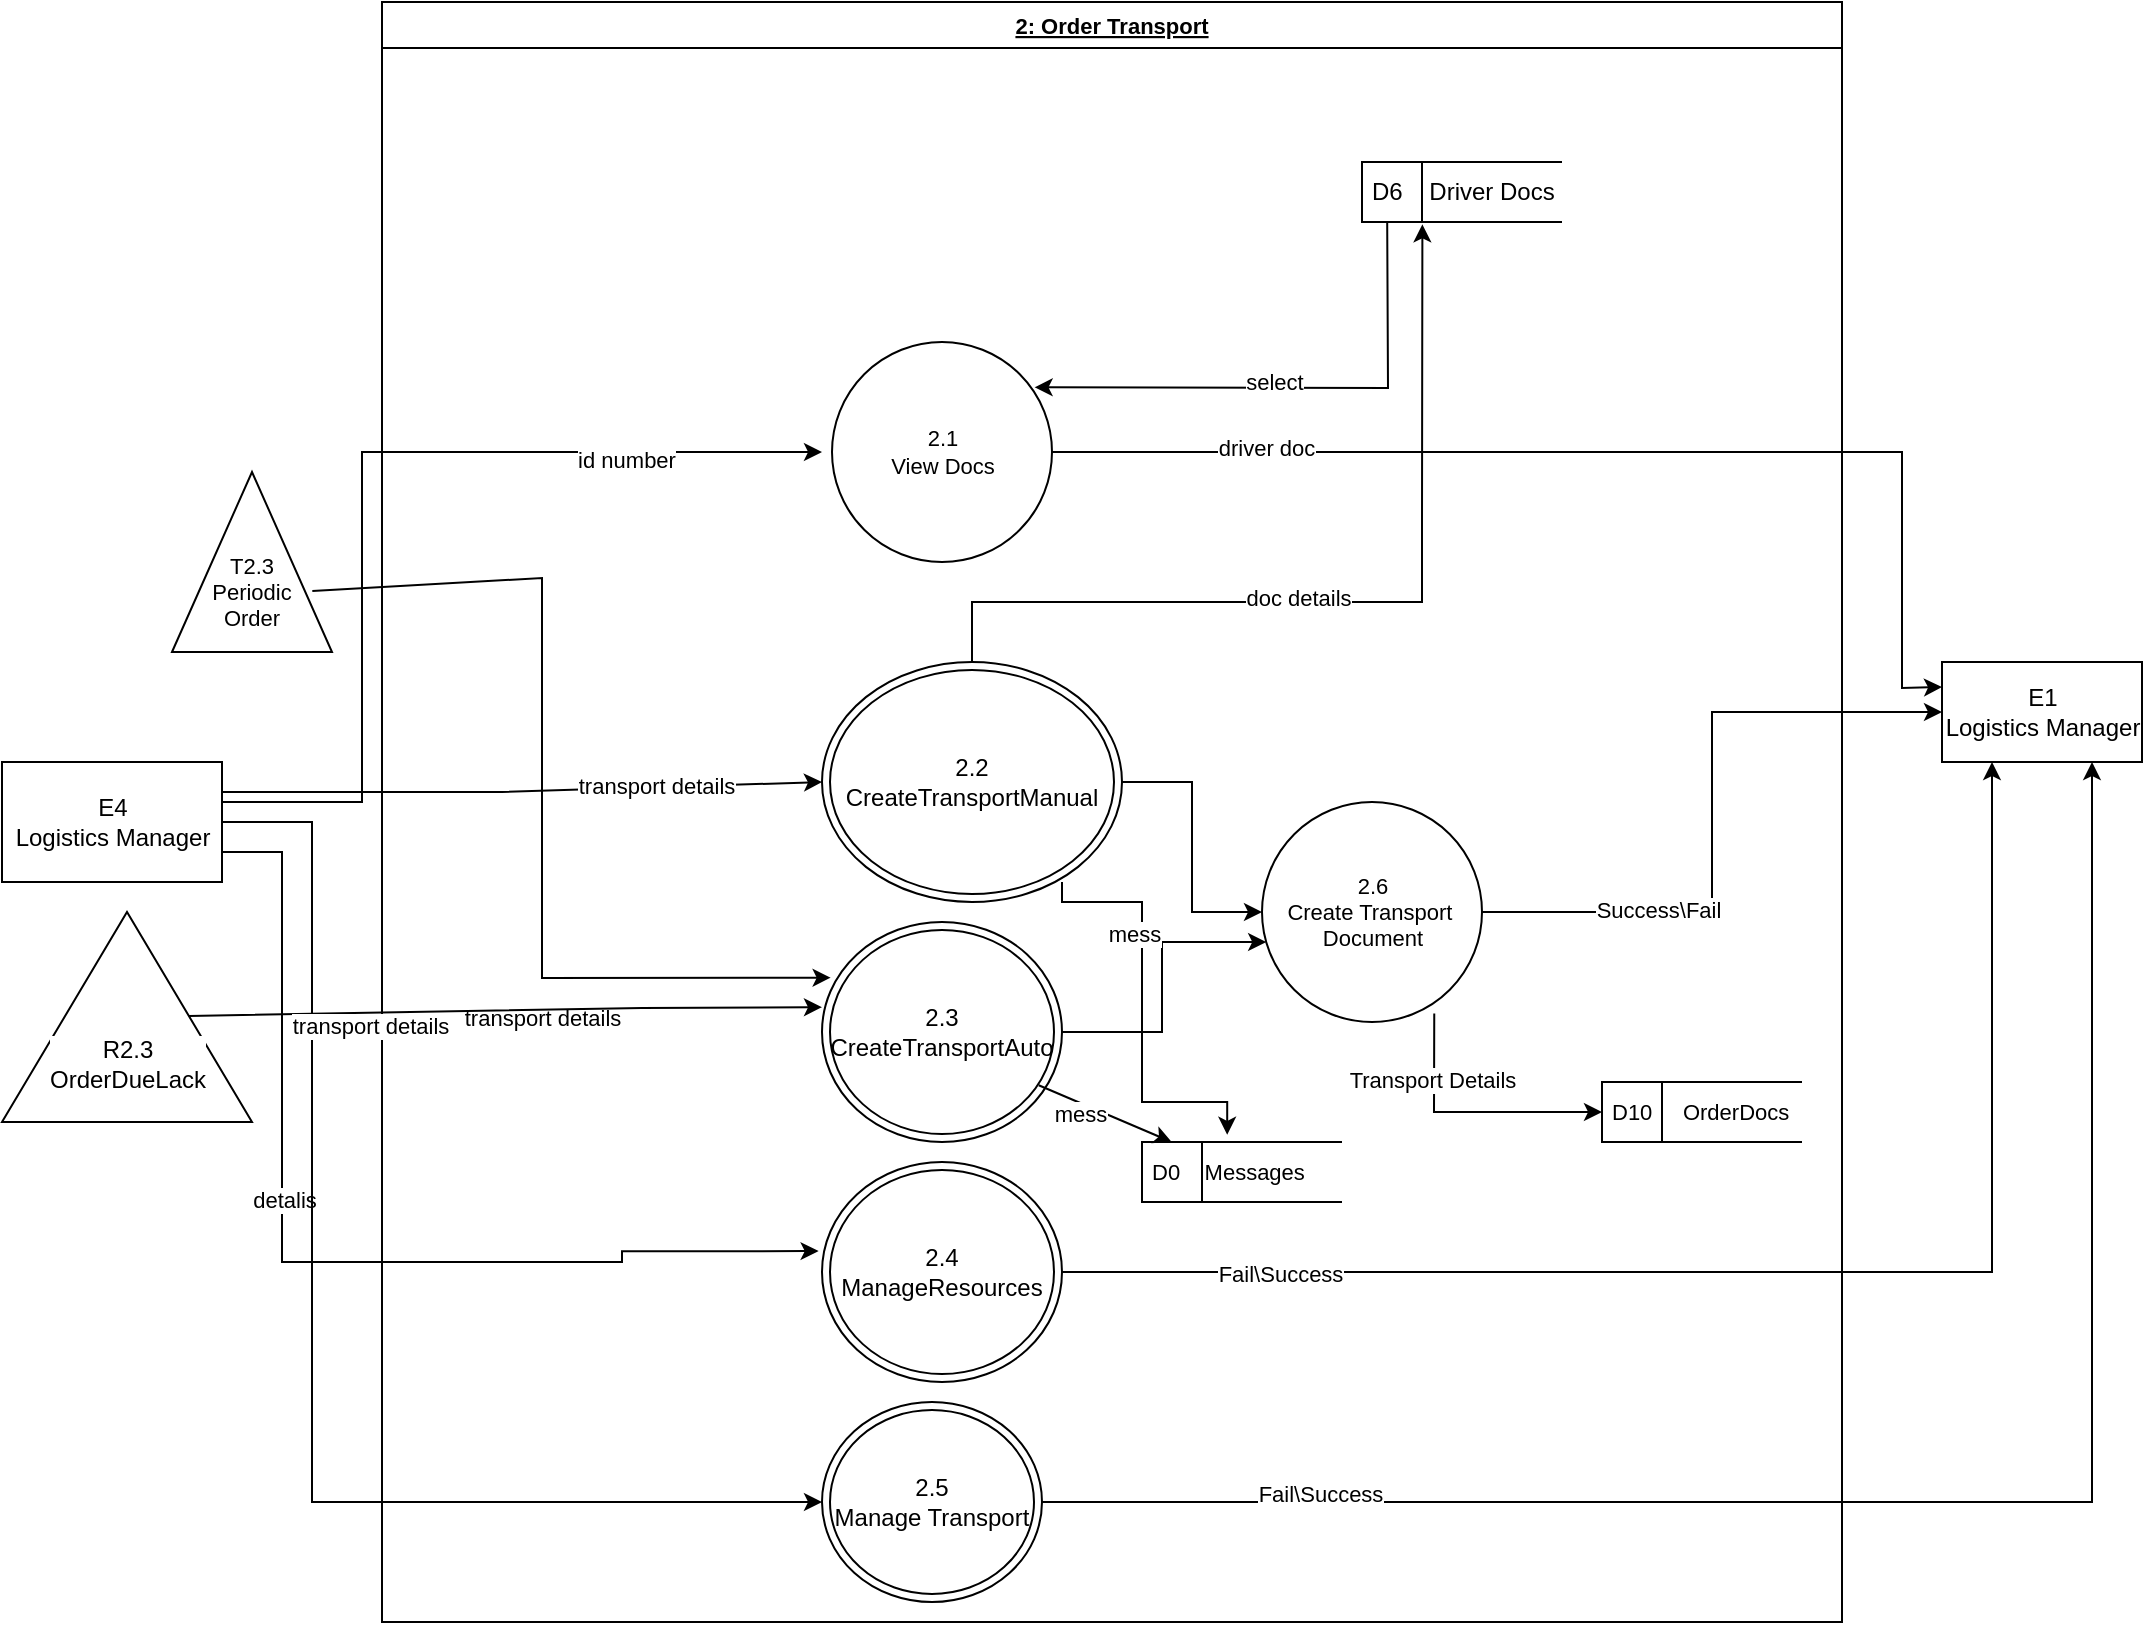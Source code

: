 <mxfile version="19.0.2" type="device" pages="6"><diagram id="Jxlr93J3zZ9pkcgVazNj" name="2"><mxGraphModel dx="2047" dy="249" grid="1" gridSize="10" guides="1" tooltips="1" connect="1" arrows="1" fold="1" page="1" pageScale="1" pageWidth="1600" pageHeight="900" math="0" shadow="0"><root><mxCell id="0"/><mxCell id="1" parent="0"/><mxCell id="BLS_ls0fRoiDn0OYZSr5-6" value="" style="edgeStyle=orthogonalEdgeStyle;rounded=0;orthogonalLoop=1;jettySize=auto;html=1;entryX=-0.014;entryY=0.405;entryDx=0;entryDy=0;exitX=1;exitY=0.75;exitDx=0;exitDy=0;entryPerimeter=0;" parent="1" source="BLS_ls0fRoiDn0OYZSr5-1" target="BLS_ls0fRoiDn0OYZSr5-2" edge="1"><mxGeometry relative="1" as="geometry"><mxPoint x="235" y="550" as="targetPoint"/><Array as="points"><mxPoint x="70" y="770"/><mxPoint x="240" y="770"/><mxPoint x="240" y="765"/></Array></mxGeometry></mxCell><mxCell id="Gh1Pzm1q67mZY_G7QcXK-7" value="detalis" style="edgeLabel;html=1;align=center;verticalAlign=middle;resizable=0;points=[];fontSize=11;" parent="BLS_ls0fRoiDn0OYZSr5-6" connectable="0" vertex="1"><mxGeometry x="-0.198" y="1" relative="1" as="geometry"><mxPoint as="offset"/></mxGeometry></mxCell><mxCell id="Gh1Pzm1q67mZY_G7QcXK-32" style="edgeStyle=orthogonalEdgeStyle;rounded=0;orthogonalLoop=1;jettySize=auto;html=1;entryX=0;entryY=0.5;entryDx=0;entryDy=0;fontSize=10;" parent="1" source="BLS_ls0fRoiDn0OYZSr5-1" target="Gh1Pzm1q67mZY_G7QcXK-31" edge="1"><mxGeometry relative="1" as="geometry"><Array as="points"><mxPoint x="85" y="550"/><mxPoint x="85" y="890"/></Array></mxGeometry></mxCell><mxCell id="BLS_ls0fRoiDn0OYZSr5-1" value="E4&lt;br&gt;Logistics Manager" style="html=1;" parent="1" vertex="1"><mxGeometry x="-70" y="520" width="110" height="60" as="geometry"/></mxCell><mxCell id="BLS_ls0fRoiDn0OYZSr5-16" value="" style="endArrow=classic;html=1;rounded=0;exitX=1;exitY=0.25;exitDx=0;exitDy=0;entryX=0;entryY=0.5;entryDx=0;entryDy=0;" parent="1" source="BLS_ls0fRoiDn0OYZSr5-1" target="BLS_ls0fRoiDn0OYZSr5-3" edge="1"><mxGeometry width="50" height="50" relative="1" as="geometry"><mxPoint x="190" y="520" as="sourcePoint"/><mxPoint x="330" y="520" as="targetPoint"/><Array as="points"><mxPoint x="180" y="535"/></Array></mxGeometry></mxCell><mxCell id="BLS_ls0fRoiDn0OYZSr5-20" value="transport details" style="edgeLabel;html=1;align=center;verticalAlign=middle;resizable=0;points=[];" parent="BLS_ls0fRoiDn0OYZSr5-16" connectable="0" vertex="1"><mxGeometry x="0.292" y="2" relative="1" as="geometry"><mxPoint x="23" as="offset"/></mxGeometry></mxCell><mxCell id="BLS_ls0fRoiDn0OYZSr5-17" value="D6&amp;nbsp; &amp;nbsp; Driver Docs" style="html=1;dashed=0;whitespace=wrap;shape=mxgraph.dfd.dataStoreID;align=left;spacingLeft=3;points=[[0,0],[0.5,0],[1,0],[0,0.5],[1,0.5],[0,1],[0.5,1],[1,1]];" parent="1" vertex="1"><mxGeometry x="610" y="220" width="100" height="30" as="geometry"/></mxCell><mxCell id="BLS_ls0fRoiDn0OYZSr5-21" value="" style="endArrow=classic;html=1;rounded=0;entryX=0;entryY=0.5;entryDx=0;entryDy=0;" parent="1" edge="1"><mxGeometry width="50" height="50" relative="1" as="geometry"><mxPoint x="40" y="540" as="sourcePoint"/><mxPoint x="340.0" y="365" as="targetPoint"/><Array as="points"><mxPoint x="40" y="540"/><mxPoint x="110" y="540"/><mxPoint x="110" y="480"/><mxPoint x="110" y="365"/></Array></mxGeometry></mxCell><mxCell id="Gh1Pzm1q67mZY_G7QcXK-3" value="id number" style="edgeLabel;html=1;align=center;verticalAlign=middle;resizable=0;points=[];fontSize=11;" parent="BLS_ls0fRoiDn0OYZSr5-21" connectable="0" vertex="1"><mxGeometry x="0.588" y="-4" relative="1" as="geometry"><mxPoint as="offset"/></mxGeometry></mxCell><mxCell id="BLS_ls0fRoiDn0OYZSr5-23" value="E1&lt;br&gt;Logistics Manager" style="html=1;dashed=0;whitespace=wrap;" parent="1" vertex="1"><mxGeometry x="900" y="470" width="100" height="50" as="geometry"/></mxCell><mxCell id="BLS_ls0fRoiDn0OYZSr5-27" value="" style="endArrow=classic;html=1;rounded=0;fontFamily=Comic Sans MS;fontSize=24;entryX=0;entryY=0.25;entryDx=0;entryDy=0;exitX=1;exitY=0.5;exitDx=0;exitDy=0;" parent="1" source="Gh1Pzm1q67mZY_G7QcXK-30" target="BLS_ls0fRoiDn0OYZSr5-23" edge="1"><mxGeometry width="50" height="50" relative="1" as="geometry"><mxPoint x="460" y="365" as="sourcePoint"/><mxPoint x="640" y="360" as="targetPoint"/><Array as="points"><mxPoint x="880" y="365"/><mxPoint x="880" y="483"/></Array></mxGeometry></mxCell><mxCell id="Gh1Pzm1q67mZY_G7QcXK-4" value="driver doc" style="edgeLabel;html=1;align=center;verticalAlign=middle;resizable=0;points=[];fontSize=11;" parent="BLS_ls0fRoiDn0OYZSr5-27" connectable="0" vertex="1"><mxGeometry x="-0.622" y="2" relative="1" as="geometry"><mxPoint as="offset"/></mxGeometry></mxCell><mxCell id="BLS_ls0fRoiDn0OYZSr5-86" value="" style="triangle;whiteSpace=wrap;html=1;fontFamily=Helvetica;fontSize=11;rotation=-90;" parent="1" vertex="1"><mxGeometry x="10" y="380" width="90" height="80" as="geometry"/></mxCell><mxCell id="BLS_ls0fRoiDn0OYZSr5-87" value="T2.3&lt;br&gt;Periodic&lt;br&gt;Order" style="text;html=1;strokeColor=none;fillColor=none;align=center;verticalAlign=middle;whiteSpace=wrap;rounded=0;fontFamily=Helvetica;fontSize=11;" parent="1" vertex="1"><mxGeometry x="25" y="420" width="60" height="30" as="geometry"/></mxCell><mxCell id="BLS_ls0fRoiDn0OYZSr5-88" value="" style="endArrow=classic;html=1;rounded=0;fontFamily=Helvetica;fontSize=11;entryX=0.036;entryY=0.253;entryDx=0;entryDy=0;exitX=0.339;exitY=0.877;exitDx=0;exitDy=0;exitPerimeter=0;entryPerimeter=0;" parent="1" source="BLS_ls0fRoiDn0OYZSr5-86" target="kUpLKtkJioAvog4dlTpP-1" edge="1"><mxGeometry width="50" height="50" relative="1" as="geometry"><mxPoint x="140" y="620" as="sourcePoint"/><mxPoint x="190" y="570" as="targetPoint"/><Array as="points"><mxPoint x="200" y="428"/><mxPoint x="200" y="496"/><mxPoint x="200" y="628"/></Array></mxGeometry></mxCell><mxCell id="BLS_ls0fRoiDn0OYZSr5-89" value="transport details" style="edgeLabel;html=1;align=center;verticalAlign=middle;resizable=0;points=[];fontSize=11;fontFamily=Helvetica;" parent="BLS_ls0fRoiDn0OYZSr5-88" connectable="0" vertex="1"><mxGeometry x="0.07" relative="1" as="geometry"><mxPoint y="89" as="offset"/></mxGeometry></mxCell><mxCell id="BLS_ls0fRoiDn0OYZSr5-151" value="" style="endArrow=classic;html=1;rounded=0;fontFamily=Helvetica;fontSize=11;entryX=0.302;entryY=1.039;entryDx=0;entryDy=0;entryPerimeter=0;exitX=0.5;exitY=0;exitDx=0;exitDy=0;" parent="1" source="BLS_ls0fRoiDn0OYZSr5-3" target="BLS_ls0fRoiDn0OYZSr5-17" edge="1"><mxGeometry width="50" height="50" relative="1" as="geometry"><mxPoint x="510" y="410" as="sourcePoint"/><mxPoint x="560" y="360" as="targetPoint"/><Array as="points"><mxPoint x="415" y="440"/><mxPoint x="640" y="440"/><mxPoint x="640" y="400"/></Array></mxGeometry></mxCell><mxCell id="Gh1Pzm1q67mZY_G7QcXK-6" value="doc details" style="edgeLabel;html=1;align=center;verticalAlign=middle;resizable=0;points=[];fontSize=11;" parent="BLS_ls0fRoiDn0OYZSr5-151" connectable="0" vertex="1"><mxGeometry x="-0.128" y="2" relative="1" as="geometry"><mxPoint x="-1" as="offset"/></mxGeometry></mxCell><mxCell id="BLS_ls0fRoiDn0OYZSr5-153" value="" style="endArrow=classic;html=1;rounded=0;fontFamily=Helvetica;fontSize=11;entryX=0.921;entryY=0.206;entryDx=0;entryDy=0;exitX=0.126;exitY=1.016;exitDx=0;exitDy=0;exitPerimeter=0;entryPerimeter=0;" parent="1" source="BLS_ls0fRoiDn0OYZSr5-17" target="Gh1Pzm1q67mZY_G7QcXK-30" edge="1"><mxGeometry width="50" height="50" relative="1" as="geometry"><mxPoint x="650" y="430" as="sourcePoint"/><mxPoint x="451.36" y="332.55" as="targetPoint"/><Array as="points"><mxPoint x="623" y="333"/></Array></mxGeometry></mxCell><mxCell id="WF9sR8rxOCPG86oaRuqb-3" value="select" style="edgeLabel;html=1;align=center;verticalAlign=middle;resizable=0;points=[];" parent="BLS_ls0fRoiDn0OYZSr5-153" connectable="0" vertex="1"><mxGeometry x="0.077" y="-3" relative="1" as="geometry"><mxPoint as="offset"/></mxGeometry></mxCell><mxCell id="Gh1Pzm1q67mZY_G7QcXK-30" value="2.1&lt;br&gt;View Docs" style="shape=ellipse;html=1;dashed=0;whitespace=wrap;aspect=fixed;perimeter=ellipsePerimeter;fontFamily=Helvetica;fontSize=11;" parent="1" vertex="1"><mxGeometry x="345" y="310" width="110" height="110" as="geometry"/></mxCell><mxCell id="Gh1Pzm1q67mZY_G7QcXK-73" value="2: Order Transport" style="swimlane;fontSize=11;fontStyle=5" parent="1" vertex="1"><mxGeometry x="120" y="140" width="730" height="810" as="geometry"/></mxCell><mxCell id="BLS_ls0fRoiDn0OYZSr5-2" value="2.4&lt;br&gt;ManageResources" style="ellipse;shape=doubleEllipse;whiteSpace=wrap;html=1;" parent="Gh1Pzm1q67mZY_G7QcXK-73" vertex="1"><mxGeometry x="220" y="580" width="120" height="110" as="geometry"/></mxCell><mxCell id="Gh1Pzm1q67mZY_G7QcXK-31" value="2.5&lt;br&gt;Manage Transport" style="ellipse;shape=doubleEllipse;whiteSpace=wrap;html=1;" parent="Gh1Pzm1q67mZY_G7QcXK-73" vertex="1"><mxGeometry x="220" y="700" width="110" height="100" as="geometry"/></mxCell><mxCell id="pTd6Fc0yDHGVRi980ZKu-7" value="" style="edgeStyle=orthogonalEdgeStyle;rounded=0;orthogonalLoop=1;jettySize=auto;html=1;" parent="Gh1Pzm1q67mZY_G7QcXK-73" source="kUpLKtkJioAvog4dlTpP-1" target="pTd6Fc0yDHGVRi980ZKu-1" edge="1"><mxGeometry relative="1" as="geometry"><Array as="points"><mxPoint x="390" y="515"/><mxPoint x="390" y="470"/></Array></mxGeometry></mxCell><mxCell id="kUpLKtkJioAvog4dlTpP-1" value="2.3&lt;br&gt;CreateTransportAuto" style="ellipse;shape=doubleEllipse;whiteSpace=wrap;html=1;" parent="Gh1Pzm1q67mZY_G7QcXK-73" vertex="1"><mxGeometry x="220" y="460" width="120" height="110" as="geometry"/></mxCell><mxCell id="pTd6Fc0yDHGVRi980ZKu-6" value="" style="edgeStyle=orthogonalEdgeStyle;rounded=0;orthogonalLoop=1;jettySize=auto;html=1;" parent="Gh1Pzm1q67mZY_G7QcXK-73" source="BLS_ls0fRoiDn0OYZSr5-3" target="pTd6Fc0yDHGVRi980ZKu-1" edge="1"><mxGeometry relative="1" as="geometry"/></mxCell><mxCell id="76Hkhj_kmyULCq2mfhd7-1" style="edgeStyle=orthogonalEdgeStyle;rounded=0;orthogonalLoop=1;jettySize=auto;html=1;entryX=0.426;entryY=-0.12;entryDx=0;entryDy=0;entryPerimeter=0;exitX=0.8;exitY=0.917;exitDx=0;exitDy=0;exitPerimeter=0;" edge="1" parent="Gh1Pzm1q67mZY_G7QcXK-73" source="BLS_ls0fRoiDn0OYZSr5-3" target="XICni44o_k7b_OzgSQhH-1"><mxGeometry relative="1" as="geometry"><Array as="points"><mxPoint x="340" y="450"/><mxPoint x="380" y="450"/><mxPoint x="380" y="550"/><mxPoint x="423" y="550"/></Array></mxGeometry></mxCell><mxCell id="76Hkhj_kmyULCq2mfhd7-2" value="mess" style="edgeLabel;html=1;align=center;verticalAlign=middle;resizable=0;points=[];" vertex="1" connectable="0" parent="76Hkhj_kmyULCq2mfhd7-1"><mxGeometry x="-0.371" y="-4" relative="1" as="geometry"><mxPoint as="offset"/></mxGeometry></mxCell><mxCell id="BLS_ls0fRoiDn0OYZSr5-3" value="2.2&lt;br&gt;CreateTransportManual" style="ellipse;shape=doubleEllipse;whiteSpace=wrap;html=1;" parent="Gh1Pzm1q67mZY_G7QcXK-73" vertex="1"><mxGeometry x="220" y="330" width="150" height="120" as="geometry"/></mxCell><mxCell id="pTd6Fc0yDHGVRi980ZKu-1" value="2.6&lt;br&gt;Create Transport&amp;nbsp;&lt;br&gt;Document" style="shape=ellipse;html=1;dashed=0;whitespace=wrap;aspect=fixed;perimeter=ellipsePerimeter;fontFamily=Helvetica;fontSize=11;" parent="Gh1Pzm1q67mZY_G7QcXK-73" vertex="1"><mxGeometry x="440" y="400" width="110" height="110" as="geometry"/></mxCell><mxCell id="pTd6Fc0yDHGVRi980ZKu-2" value="D10&amp;nbsp; &amp;nbsp; &amp;nbsp;OrderDocs" style="html=1;dashed=0;whitespace=wrap;shape=mxgraph.dfd.dataStoreID;align=left;spacingLeft=3;points=[[0,0],[0.5,0],[1,0],[0,0.5],[1,0.5],[0,1],[0.5,1],[1,1]];fontFamily=Helvetica;fontSize=11;" parent="Gh1Pzm1q67mZY_G7QcXK-73" vertex="1"><mxGeometry x="610" y="540" width="100" height="30" as="geometry"/></mxCell><mxCell id="pTd6Fc0yDHGVRi980ZKu-3" value="" style="endArrow=classic;html=1;rounded=0;fontFamily=Helvetica;fontSize=11;entryX=0;entryY=0.5;entryDx=0;entryDy=0;exitX=0.783;exitY=0.961;exitDx=0;exitDy=0;exitPerimeter=0;" parent="Gh1Pzm1q67mZY_G7QcXK-73" source="pTd6Fc0yDHGVRi980ZKu-1" target="pTd6Fc0yDHGVRi980ZKu-2" edge="1"><mxGeometry width="50" height="50" relative="1" as="geometry"><mxPoint x="540" y="540" as="sourcePoint"/><mxPoint x="590" y="490" as="targetPoint"/><Array as="points"><mxPoint x="526" y="555"/></Array></mxGeometry></mxCell><mxCell id="pTd6Fc0yDHGVRi980ZKu-4" value="Transport Details" style="edgeLabel;html=1;align=center;verticalAlign=middle;resizable=0;points=[];fontSize=11;fontFamily=Helvetica;" parent="pTd6Fc0yDHGVRi980ZKu-3" connectable="0" vertex="1"><mxGeometry x="-0.505" y="-1" relative="1" as="geometry"><mxPoint as="offset"/></mxGeometry></mxCell><mxCell id="XICni44o_k7b_OzgSQhH-1" value="D0&amp;nbsp; &amp;nbsp; Messages" style="html=1;dashed=0;whitespace=wrap;shape=mxgraph.dfd.dataStoreID;align=left;spacingLeft=3;points=[[0,0],[0.5,0],[1,0],[0,0.5],[1,0.5],[0,1],[0.5,1],[1,1]];fontFamily=Helvetica;fontSize=11;" parent="Gh1Pzm1q67mZY_G7QcXK-73" vertex="1"><mxGeometry x="380" y="570" width="100" height="30" as="geometry"/></mxCell><mxCell id="XICni44o_k7b_OzgSQhH-2" value="" style="endArrow=classic;html=1;rounded=0;exitX=0.903;exitY=0.742;exitDx=0;exitDy=0;exitPerimeter=0;" parent="Gh1Pzm1q67mZY_G7QcXK-73" source="kUpLKtkJioAvog4dlTpP-1" target="XICni44o_k7b_OzgSQhH-1" edge="1"><mxGeometry width="50" height="50" relative="1" as="geometry"><mxPoint x="420" y="670" as="sourcePoint"/><mxPoint x="470" y="620" as="targetPoint"/></mxGeometry></mxCell><mxCell id="XICni44o_k7b_OzgSQhH-3" value="mess" style="edgeLabel;html=1;align=center;verticalAlign=middle;resizable=0;points=[];" parent="XICni44o_k7b_OzgSQhH-2" vertex="1" connectable="0"><mxGeometry x="-0.319" y="-5" relative="1" as="geometry"><mxPoint as="offset"/></mxGeometry></mxCell><mxCell id="a7jwjct-wLzqrumCyQBA-3" style="edgeStyle=orthogonalEdgeStyle;rounded=0;orthogonalLoop=1;jettySize=auto;html=1;entryX=0;entryY=0.387;entryDx=0;entryDy=0;entryPerimeter=0;" parent="1" source="a7jwjct-wLzqrumCyQBA-1" target="kUpLKtkJioAvog4dlTpP-1" edge="1"><mxGeometry relative="1" as="geometry"><Array as="points"><mxPoint x="250" y="643"/><mxPoint x="250" y="643"/></Array></mxGeometry></mxCell><mxCell id="a7jwjct-wLzqrumCyQBA-1" value="" style="triangle;whiteSpace=wrap;html=1;fontFamily=Helvetica;fontSize=11;rotation=-90;" parent="1" vertex="1"><mxGeometry x="-60" y="585" width="105" height="125" as="geometry"/></mxCell><mxCell id="a7jwjct-wLzqrumCyQBA-4" value="transport details" style="edgeLabel;html=1;align=center;verticalAlign=middle;resizable=0;points=[];fontSize=11;fontFamily=Helvetica;" parent="1" connectable="0" vertex="1"><mxGeometry x="145" y="642.504" as="geometry"><mxPoint x="-31" y="9" as="offset"/></mxGeometry></mxCell><mxCell id="pTd6Fc0yDHGVRi980ZKu-8" style="edgeStyle=orthogonalEdgeStyle;rounded=0;orthogonalLoop=1;jettySize=auto;html=1;entryX=0;entryY=0.5;entryDx=0;entryDy=0;" parent="1" source="pTd6Fc0yDHGVRi980ZKu-1" target="BLS_ls0fRoiDn0OYZSr5-23" edge="1"><mxGeometry relative="1" as="geometry"/></mxCell><mxCell id="pTd6Fc0yDHGVRi980ZKu-9" value="Success\Fail" style="edgeLabel;html=1;align=center;verticalAlign=middle;resizable=0;points=[];" parent="pTd6Fc0yDHGVRi980ZKu-8" connectable="0" vertex="1"><mxGeometry x="-0.47" y="1" relative="1" as="geometry"><mxPoint as="offset"/></mxGeometry></mxCell><mxCell id="WF9sR8rxOCPG86oaRuqb-2" value="R2.3&lt;br&gt;OrderDueLack" style="text;html=1;strokeColor=none;fillColor=none;align=center;verticalAlign=middle;whiteSpace=wrap;rounded=0;labelBackgroundColor=#FFFFFF;" parent="1" vertex="1"><mxGeometry x="-46.25" y="652.5" width="77.5" height="37.5" as="geometry"/></mxCell><mxCell id="1Jxo4NqCFb7AQXeawnAB-1" style="edgeStyle=orthogonalEdgeStyle;rounded=0;orthogonalLoop=1;jettySize=auto;html=1;entryX=0.25;entryY=1;entryDx=0;entryDy=0;" parent="1" source="BLS_ls0fRoiDn0OYZSr5-2" target="BLS_ls0fRoiDn0OYZSr5-23" edge="1"><mxGeometry relative="1" as="geometry"/></mxCell><mxCell id="1Jxo4NqCFb7AQXeawnAB-2" value="Fail\Success" style="edgeLabel;html=1;align=center;verticalAlign=middle;resizable=0;points=[];" parent="1Jxo4NqCFb7AQXeawnAB-1" connectable="0" vertex="1"><mxGeometry x="-0.694" y="-1" relative="1" as="geometry"><mxPoint x="-1" as="offset"/></mxGeometry></mxCell><mxCell id="1Jxo4NqCFb7AQXeawnAB-3" style="edgeStyle=orthogonalEdgeStyle;rounded=0;orthogonalLoop=1;jettySize=auto;html=1;entryX=0.75;entryY=1;entryDx=0;entryDy=0;" parent="1" source="Gh1Pzm1q67mZY_G7QcXK-31" target="BLS_ls0fRoiDn0OYZSr5-23" edge="1"><mxGeometry relative="1" as="geometry"/></mxCell><mxCell id="1Jxo4NqCFb7AQXeawnAB-4" value="Fail\Success" style="edgeLabel;html=1;align=center;verticalAlign=middle;resizable=0;points=[];" parent="1Jxo4NqCFb7AQXeawnAB-3" connectable="0" vertex="1"><mxGeometry x="-0.688" y="4" relative="1" as="geometry"><mxPoint x="-1" as="offset"/></mxGeometry></mxCell></root></mxGraphModel></diagram><diagram id="aZY6_Eh2Lz1RCoB2CMxE" name="2.2"><mxGraphModel dx="3924" dy="-635" grid="1" gridSize="10" guides="1" tooltips="1" connect="1" arrows="1" fold="1" page="1" pageScale="1" pageWidth="1600" pageHeight="900" math="0" shadow="0"><root><mxCell id="0"/><mxCell id="1" parent="0"/><mxCell id="2oaHi1O8IU1fvYEuE3BE-57" style="edgeStyle=orthogonalEdgeStyle;rounded=0;orthogonalLoop=1;jettySize=auto;html=1;entryX=0;entryY=0.5;entryDx=0;entryDy=0;" parent="1" source="B8BiuNg1qwreySRs157K-1" target="2oaHi1O8IU1fvYEuE3BE-59" edge="1"><mxGeometry relative="1" as="geometry"><mxPoint x="-180.0" y="2360" as="sourcePoint"/><mxPoint x="127.64" y="2360" as="targetPoint"/><Array as="points"><mxPoint x="100" y="2360"/><mxPoint x="100" y="2205"/></Array></mxGeometry></mxCell><mxCell id="2oaHi1O8IU1fvYEuE3BE-9" value="2.2.2&lt;br&gt;Choose Destination" style="shape=ellipse;html=1;dashed=0;whitespace=wrap;aspect=fixed;perimeter=ellipsePerimeter;fontFamily=Helvetica;fontSize=11;fillColor=#e1d5e7;strokeColor=#9673a6;" parent="1" vertex="1"><mxGeometry x="127.64" y="3310" width="110" height="110" as="geometry"/></mxCell><mxCell id="2oaHi1O8IU1fvYEuE3BE-11" value="D4&amp;nbsp; &amp;nbsp; Stores" style="html=1;dashed=0;whitespace=wrap;shape=mxgraph.dfd.dataStoreID;align=left;spacingLeft=3;points=[[0,0],[0.5,0],[1,0],[0,0.5],[1,0.5],[0,1],[0.5,1],[1,1]];fontFamily=Helvetica;fontSize=11;fillColor=#e1d5e7;strokeColor=#9673a6;" parent="1" vertex="1"><mxGeometry x="394.07" y="3240" width="100" height="30" as="geometry"/></mxCell><mxCell id="2oaHi1O8IU1fvYEuE3BE-12" value="" style="endArrow=classic;html=1;rounded=0;fontFamily=Helvetica;fontSize=11;entryX=0.977;entryY=0.73;entryDx=0;entryDy=0;entryPerimeter=0;exitX=0.694;exitY=1.011;exitDx=0;exitDy=0;exitPerimeter=0;" parent="1" source="2oaHi1O8IU1fvYEuE3BE-11" target="2oaHi1O8IU1fvYEuE3BE-9" edge="1"><mxGeometry width="50" height="50" relative="1" as="geometry"><mxPoint x="549.07" y="3430" as="sourcePoint"/><mxPoint x="599.07" y="3380" as="targetPoint"/><Array as="points"><mxPoint x="463.07" y="3350"/></Array></mxGeometry></mxCell><mxCell id="JY16vbSlj-EGFtQXLkjN-2" style="edgeStyle=orthogonalEdgeStyle;rounded=0;orthogonalLoop=1;jettySize=auto;html=1;entryX=0.305;entryY=0.04;entryDx=0;entryDy=0;entryPerimeter=0;" parent="1" source="2oaHi1O8IU1fvYEuE3BE-59" target="joj3_R-HGkuHyM6z3E8g-1" edge="1"><mxGeometry relative="1" as="geometry"><mxPoint x="970" y="2310" as="targetPoint"/><Array as="points"><mxPoint x="970" y="2230"/><mxPoint x="970" y="2331"/><mxPoint x="971" y="2331"/></Array></mxGeometry></mxCell><mxCell id="JY16vbSlj-EGFtQXLkjN-3" value="Success\Fail" style="edgeLabel;html=1;align=center;verticalAlign=middle;resizable=0;points=[];" parent="JY16vbSlj-EGFtQXLkjN-2" connectable="0" vertex="1"><mxGeometry x="-0.371" relative="1" as="geometry"><mxPoint x="-1" as="offset"/></mxGeometry></mxCell><mxCell id="2oaHi1O8IU1fvYEuE3BE-59" value="2.2.1&lt;br&gt;Choose Truck" style="shape=ellipse;html=1;dashed=0;whitespace=wrap;aspect=fixed;perimeter=ellipsePerimeter;fontFamily=Helvetica;fontSize=11;" parent="1" vertex="1"><mxGeometry x="388.57" y="2150" width="110" height="110" as="geometry"/></mxCell><mxCell id="JY16vbSlj-EGFtQXLkjN-4" style="edgeStyle=orthogonalEdgeStyle;rounded=0;orthogonalLoop=1;jettySize=auto;html=1;entryX=0;entryY=0.5;entryDx=0;entryDy=0;" parent="1" source="2oaHi1O8IU1fvYEuE3BE-60" target="joj3_R-HGkuHyM6z3E8g-1" edge="1"><mxGeometry relative="1" as="geometry"><mxPoint x="940.0" y="2365" as="targetPoint"/><Array as="points"><mxPoint x="719" y="2390"/><mxPoint x="719" y="2365"/></Array></mxGeometry></mxCell><mxCell id="JY16vbSlj-EGFtQXLkjN-5" value="Success\Fail" style="edgeLabel;html=1;align=center;verticalAlign=middle;resizable=0;points=[];" parent="JY16vbSlj-EGFtQXLkjN-4" connectable="0" vertex="1"><mxGeometry x="-0.251" relative="1" as="geometry"><mxPoint x="81" y="-25" as="offset"/></mxGeometry></mxCell><mxCell id="2oaHi1O8IU1fvYEuE3BE-60" value="2.2.2&lt;br&gt;Choose Driver" style="shape=ellipse;html=1;dashed=0;whitespace=wrap;aspect=fixed;perimeter=ellipsePerimeter;fontFamily=Helvetica;fontSize=11;" parent="1" vertex="1"><mxGeometry x="388.57" y="2300" width="110" height="110" as="geometry"/></mxCell><mxCell id="2oaHi1O8IU1fvYEuE3BE-61" value="D7&amp;nbsp; &amp;nbsp; Trucks" style="html=1;dashed=0;whitespace=wrap;shape=mxgraph.dfd.dataStoreID;align=left;spacingLeft=3;points=[[0,0],[0.5,0],[1,0],[0,0.5],[1,0.5],[0,1],[0.5,1],[1,1]];fontFamily=Helvetica;fontSize=11;" parent="1" vertex="1"><mxGeometry x="593.57" y="2120" width="100" height="30" as="geometry"/></mxCell><mxCell id="2oaHi1O8IU1fvYEuE3BE-62" value="D8&amp;nbsp;&lt;span style=&quot;white-space: pre;&quot;&gt;&#9;&lt;/span&gt;&amp;nbsp;Drivers" style="html=1;dashed=0;whitespace=wrap;shape=mxgraph.dfd.dataStoreID;align=left;spacingLeft=3;points=[[0,0],[0.5,0],[1,0],[0,0.5],[1,0.5],[0,1],[0.5,1],[1,1]];fontFamily=Helvetica;fontSize=11;" parent="1" vertex="1"><mxGeometry x="593.57" y="2280" width="100" height="30" as="geometry"/></mxCell><mxCell id="2oaHi1O8IU1fvYEuE3BE-63" value="" style="endArrow=classic;html=1;rounded=0;fontFamily=Helvetica;fontSize=11;entryX=1;entryY=0.5;entryDx=0;entryDy=0;exitX=0.5;exitY=1;exitDx=0;exitDy=0;" parent="1" source="2oaHi1O8IU1fvYEuE3BE-61" target="2oaHi1O8IU1fvYEuE3BE-59" edge="1"><mxGeometry width="50" height="50" relative="1" as="geometry"><mxPoint x="748.57" y="2000" as="sourcePoint"/><mxPoint x="798.57" y="1950" as="targetPoint"/><Array as="points"><mxPoint x="643.57" y="2205"/></Array></mxGeometry></mxCell><mxCell id="2oaHi1O8IU1fvYEuE3BE-67" value="Truck" style="edgeLabel;html=1;align=center;verticalAlign=middle;resizable=0;points=[];" parent="2oaHi1O8IU1fvYEuE3BE-63" connectable="0" vertex="1"><mxGeometry x="0.117" y="2" relative="1" as="geometry"><mxPoint as="offset"/></mxGeometry></mxCell><mxCell id="2oaHi1O8IU1fvYEuE3BE-64" value="" style="endArrow=classic;html=1;rounded=0;fontFamily=Helvetica;fontSize=11;exitX=0.351;exitY=1.035;exitDx=0;exitDy=0;exitPerimeter=0;" parent="1" source="2oaHi1O8IU1fvYEuE3BE-62" edge="1"><mxGeometry width="50" height="50" relative="1" as="geometry"><mxPoint x="538.57" y="2240" as="sourcePoint"/><mxPoint x="495.93" y="2370" as="targetPoint"/><Array as="points"><mxPoint x="628.57" y="2370"/></Array></mxGeometry></mxCell><mxCell id="2oaHi1O8IU1fvYEuE3BE-68" value="Driver" style="edgeLabel;html=1;align=center;verticalAlign=middle;resizable=0;points=[];" parent="2oaHi1O8IU1fvYEuE3BE-64" connectable="0" vertex="1"><mxGeometry x="0.182" relative="1" as="geometry"><mxPoint as="offset"/></mxGeometry></mxCell><mxCell id="hmXhRKP4eEHrWyJVXWpn-2" value="2.2: CreateTransportMaunal" style="swimlane;labelBackgroundColor=#FFFFFF;fillColor=#FFFFFF;fontStyle=4" parent="1" vertex="1"><mxGeometry x="10" y="2060" width="800" height="670" as="geometry"/></mxCell><mxCell id="5-WYf6wg_DrLHShjCE4z-13" style="edgeStyle=orthogonalEdgeStyle;rounded=0;orthogonalLoop=1;jettySize=auto;html=1;entryX=0;entryY=0.5;entryDx=0;entryDy=0;" parent="hmXhRKP4eEHrWyJVXWpn-2" source="5-WYf6wg_DrLHShjCE4z-2" target="5-WYf6wg_DrLHShjCE4z-4" edge="1"><mxGeometry relative="1" as="geometry"/></mxCell><mxCell id="5-WYf6wg_DrLHShjCE4z-14" style="edgeStyle=orthogonalEdgeStyle;rounded=0;orthogonalLoop=1;jettySize=auto;html=1;entryX=0;entryY=0.5;entryDx=0;entryDy=0;" parent="hmXhRKP4eEHrWyJVXWpn-2" source="5-WYf6wg_DrLHShjCE4z-2" target="5-WYf6wg_DrLHShjCE4z-9" edge="1"><mxGeometry relative="1" as="geometry"><Array as="points"><mxPoint x="304" y="460"/><mxPoint x="304" y="605"/></Array></mxGeometry></mxCell><mxCell id="5-WYf6wg_DrLHShjCE4z-15" value="ShippingArea" style="edgeLabel;html=1;align=center;verticalAlign=middle;resizable=0;points=[];" parent="5-WYf6wg_DrLHShjCE4z-14" connectable="0" vertex="1"><mxGeometry x="-0.805" relative="1" as="geometry"><mxPoint x="5" as="offset"/></mxGeometry></mxCell><mxCell id="5-WYf6wg_DrLHShjCE4z-2" value="2.2.3&lt;br&gt;CreateOrderList" style="shape=ellipse;html=1;dashed=0;whitespace=wrap;aspect=fixed;perimeter=ellipsePerimeter;labelBackgroundColor=#FFFFFF;fillColor=#FFFFFF;" parent="hmXhRKP4eEHrWyJVXWpn-2" vertex="1"><mxGeometry x="117.64" y="410" width="100" height="100" as="geometry"/></mxCell><mxCell id="5-WYf6wg_DrLHShjCE4z-4" value="2.2.4&lt;br&gt;Choose Store&lt;br&gt;Products" style="shape=ellipse;html=1;dashed=0;whitespace=wrap;perimeter=ellipsePerimeter;labelBackgroundColor=#FFFFFF;fillColor=none;" parent="hmXhRKP4eEHrWyJVXWpn-2" vertex="1"><mxGeometry x="373.57" y="390" width="110" height="100" as="geometry"/></mxCell><mxCell id="5-WYf6wg_DrLHShjCE4z-5" style="edgeStyle=orthogonalEdgeStyle;rounded=0;orthogonalLoop=1;jettySize=auto;html=1;" parent="hmXhRKP4eEHrWyJVXWpn-2" source="5-WYf6wg_DrLHShjCE4z-7" target="5-WYf6wg_DrLHShjCE4z-4" edge="1"><mxGeometry relative="1" as="geometry"><Array as="points"><mxPoint x="534" y="395"/><mxPoint x="534" y="410"/></Array></mxGeometry></mxCell><mxCell id="5-WYf6wg_DrLHShjCE4z-6" value="Store" style="edgeLabel;html=1;align=center;verticalAlign=middle;resizable=0;points=[];" parent="5-WYf6wg_DrLHShjCE4z-5" connectable="0" vertex="1"><mxGeometry x="-0.385" relative="1" as="geometry"><mxPoint as="offset"/></mxGeometry></mxCell><mxCell id="5-WYf6wg_DrLHShjCE4z-7" value="D9&amp;nbsp; &amp;nbsp; Stores" style="html=1;dashed=0;whitespace=wrap;shape=mxgraph.dfd.dataStoreID;align=left;spacingLeft=3;points=[[0,0],[0.5,0],[1,0],[0,0.5],[1,0.5],[0,1],[0.5,1],[1,1]];labelBackgroundColor=#FFFFFF;fillColor=none;" parent="hmXhRKP4eEHrWyJVXWpn-2" vertex="1"><mxGeometry x="583.57" y="380" width="100" height="30" as="geometry"/></mxCell><mxCell id="5-WYf6wg_DrLHShjCE4z-3" style="edgeStyle=orthogonalEdgeStyle;rounded=0;orthogonalLoop=1;jettySize=auto;html=1;entryX=0.5;entryY=1;entryDx=0;entryDy=0;" parent="hmXhRKP4eEHrWyJVXWpn-2" source="5-WYf6wg_DrLHShjCE4z-4" target="5-WYf6wg_DrLHShjCE4z-7" edge="1"><mxGeometry relative="1" as="geometry"/></mxCell><mxCell id="5-WYf6wg_DrLHShjCE4z-11" style="edgeStyle=orthogonalEdgeStyle;rounded=0;orthogonalLoop=1;jettySize=auto;html=1;entryX=0.94;entryY=0.848;entryDx=0;entryDy=0;entryPerimeter=0;" parent="hmXhRKP4eEHrWyJVXWpn-2" source="5-WYf6wg_DrLHShjCE4z-12" target="5-WYf6wg_DrLHShjCE4z-4" edge="1"><mxGeometry relative="1" as="geometry"/></mxCell><mxCell id="5-WYf6wg_DrLHShjCE4z-12" value="D12&amp;nbsp; &amp;nbsp; Products" style="html=1;dashed=0;whitespace=wrap;shape=mxgraph.dfd.dataStoreID;align=left;spacingLeft=3;points=[[0,0],[0.5,0],[1,0],[0,0.5],[1,0.5],[0,1],[0.5,1],[1,1]];labelBackgroundColor=#FFFFFF;fillColor=none;" parent="hmXhRKP4eEHrWyJVXWpn-2" vertex="1"><mxGeometry x="573.57" y="490" width="100" height="30" as="geometry"/></mxCell><mxCell id="5-WYf6wg_DrLHShjCE4z-9" value="2.2.5&lt;br&gt;ChooseSupplier" style="shape=ellipse;html=1;dashed=0;whitespace=wrap;aspect=fixed;perimeter=ellipsePerimeter;labelBackgroundColor=#FFFFFF;fillColor=none;" parent="hmXhRKP4eEHrWyJVXWpn-2" vertex="1"><mxGeometry x="390" y="560" width="90" height="90" as="geometry"/></mxCell><mxCell id="5-WYf6wg_DrLHShjCE4z-10" value="D11&amp;nbsp; &amp;nbsp; Suppliers" style="html=1;dashed=0;whitespace=wrap;shape=mxgraph.dfd.dataStoreID;align=left;spacingLeft=3;points=[[0,0],[0.5,0],[1,0],[0,0.5],[1,0.5],[0,1],[0.5,1],[1,1]];labelBackgroundColor=#FFFFFF;fillColor=none;" parent="hmXhRKP4eEHrWyJVXWpn-2" vertex="1"><mxGeometry x="590" y="590" width="100" height="30" as="geometry"/></mxCell><mxCell id="5-WYf6wg_DrLHShjCE4z-8" value="" style="edgeStyle=orthogonalEdgeStyle;rounded=0;orthogonalLoop=1;jettySize=auto;html=1;" parent="hmXhRKP4eEHrWyJVXWpn-2" source="5-WYf6wg_DrLHShjCE4z-9" target="5-WYf6wg_DrLHShjCE4z-10" edge="1"><mxGeometry relative="1" as="geometry"/></mxCell><mxCell id="hmXhRKP4eEHrWyJVXWpn-4" style="edgeStyle=orthogonalEdgeStyle;rounded=0;orthogonalLoop=1;jettySize=auto;html=1;" parent="1" edge="1"><mxGeometry relative="1" as="geometry"><mxPoint x="-180" y="2360" as="sourcePoint"/><mxPoint x="389" y="2360" as="targetPoint"/><Array as="points"><mxPoint x="389" y="2360"/></Array></mxGeometry></mxCell><mxCell id="hmXhRKP4eEHrWyJVXWpn-5" style="edgeStyle=orthogonalEdgeStyle;rounded=0;orthogonalLoop=1;jettySize=auto;html=1;entryX=0.025;entryY=0.298;entryDx=0;entryDy=0;entryPerimeter=0;" parent="1" source="B8BiuNg1qwreySRs157K-1" target="5-WYf6wg_DrLHShjCE4z-2" edge="1"><mxGeometry relative="1" as="geometry"><mxPoint x="-180" y="2360" as="sourcePoint"/><mxPoint x="90" y="2500" as="targetPoint"/><Array as="points"><mxPoint x="60" y="2360"/><mxPoint x="60" y="2501"/><mxPoint x="119" y="2501"/><mxPoint x="119" y="2500"/></Array></mxGeometry></mxCell><mxCell id="hmXhRKP4eEHrWyJVXWpn-6" value="TransportDetails" style="edgeLabel;html=1;align=center;verticalAlign=middle;resizable=0;points=[];" parent="hmXhRKP4eEHrWyJVXWpn-5" connectable="0" vertex="1"><mxGeometry x="-0.312" y="-2" relative="1" as="geometry"><mxPoint x="-25" y="3" as="offset"/></mxGeometry></mxCell><mxCell id="B8BiuNg1qwreySRs157K-1" value="E4&lt;br&gt;Logistics Manager" style="html=1;dashed=0;whitespace=wrap;labelBackgroundColor=#FFFFFF;fillColor=#FFFFFF;" parent="1" vertex="1"><mxGeometry x="-170" y="2330" width="110" height="50" as="geometry"/></mxCell><mxCell id="JY16vbSlj-EGFtQXLkjN-6" style="edgeStyle=orthogonalEdgeStyle;rounded=0;orthogonalLoop=1;jettySize=auto;html=1;entryX=0.028;entryY=0.735;entryDx=0;entryDy=0;entryPerimeter=0;" parent="1" source="5-WYf6wg_DrLHShjCE4z-4" target="joj3_R-HGkuHyM6z3E8g-1" edge="1"><mxGeometry relative="1" as="geometry"><mxPoint x="995.0" y="2390" as="targetPoint"/><Array as="points"><mxPoint x="439" y="2430"/><mxPoint x="900" y="2430"/><mxPoint x="900" y="2382"/></Array></mxGeometry></mxCell><mxCell id="JY16vbSlj-EGFtQXLkjN-7" value="Success\Fail" style="edgeLabel;html=1;align=center;verticalAlign=middle;resizable=0;points=[];" parent="JY16vbSlj-EGFtQXLkjN-6" connectable="0" vertex="1"><mxGeometry x="-0.147" y="-1" relative="1" as="geometry"><mxPoint x="-1" as="offset"/></mxGeometry></mxCell><mxCell id="JY16vbSlj-EGFtQXLkjN-8" style="edgeStyle=orthogonalEdgeStyle;rounded=0;orthogonalLoop=1;jettySize=auto;html=1;entryX=0.26;entryY=0.949;entryDx=0;entryDy=0;entryPerimeter=0;" parent="1" source="5-WYf6wg_DrLHShjCE4z-9" target="joj3_R-HGkuHyM6z3E8g-1" edge="1"><mxGeometry relative="1" as="geometry"><mxPoint x="967.5" y="2390" as="targetPoint"/><Array as="points"><mxPoint x="445" y="2600"/><mxPoint x="970" y="2600"/><mxPoint x="970" y="2410"/><mxPoint x="968" y="2410"/></Array></mxGeometry></mxCell><mxCell id="JY16vbSlj-EGFtQXLkjN-9" value="Success\Fail" style="edgeLabel;html=1;align=center;verticalAlign=middle;resizable=0;points=[];" parent="JY16vbSlj-EGFtQXLkjN-8" connectable="0" vertex="1"><mxGeometry x="-0.537" y="1" relative="1" as="geometry"><mxPoint x="-1" as="offset"/></mxGeometry></mxCell><mxCell id="joj3_R-HGkuHyM6z3E8g-1" value="2.6" style="shape=ellipse;html=1;dashed=0;whitespace=wrap;perimeter=ellipsePerimeter;labelBackgroundColor=#FFFFFF;fillColor=#FFFFFF;" parent="1" vertex="1"><mxGeometry x="950" y="2330" width="70" height="70" as="geometry"/></mxCell><mxCell id="K9vjWTIEjzVtivcZFKbQ-1" value="" style="verticalLabelPosition=bottom;verticalAlign=top;html=1;shape=mxgraph.basic.arc;startAngle=0.229;endAngle=0.875;labelBackgroundColor=#FFFFFF;fillColor=#FFFFFF;rotation=75;" parent="1" vertex="1"><mxGeometry x="900.0" y="2310" width="100" height="100" as="geometry"/></mxCell><mxCell id="K9vjWTIEjzVtivcZFKbQ-4" value="AND" style="text;html=1;strokeColor=none;fillColor=none;align=center;verticalAlign=middle;whiteSpace=wrap;rounded=0;labelBackgroundColor=#FFFFFF;" parent="1" vertex="1"><mxGeometry x="900" y="2330" width="60" height="30" as="geometry"/></mxCell></root></mxGraphModel></diagram><diagram id="CBEeLuCA8o2ebDlokBtS" name="2.3"><mxGraphModel dx="2324" dy="-635" grid="1" gridSize="10" guides="1" tooltips="1" connect="1" arrows="1" fold="1" page="1" pageScale="1" pageWidth="1600" pageHeight="900" math="0" shadow="0"><root><mxCell id="0"/><mxCell id="1" parent="0"/><mxCell id="Jgmv-HCb72BMD5V7wNSk-9" style="edgeStyle=orthogonalEdgeStyle;rounded=0;orthogonalLoop=1;jettySize=auto;html=1;entryX=0;entryY=0.5;entryDx=0;entryDy=0;" parent="1" source="ptngGOuwOrcNomQZ3F1V-1" target="Jgmv-HCb72BMD5V7wNSk-16" edge="1"><mxGeometry relative="1" as="geometry"><Array as="points"><mxPoint x="860" y="2080"/><mxPoint x="860" y="1995"/></Array><mxPoint x="850" y="2100" as="sourcePoint"/></mxGeometry></mxCell><mxCell id="Jgmv-HCb72BMD5V7wNSk-10" value="orderID" style="edgeLabel;html=1;align=center;verticalAlign=middle;resizable=0;points=[];" parent="Jgmv-HCb72BMD5V7wNSk-9" connectable="0" vertex="1"><mxGeometry x="-0.239" y="2" relative="1" as="geometry"><mxPoint x="136" y="-123" as="offset"/></mxGeometry></mxCell><mxCell id="Jgmv-HCb72BMD5V7wNSk-11" style="edgeStyle=orthogonalEdgeStyle;rounded=0;orthogonalLoop=1;jettySize=auto;html=1;exitX=1;exitY=1;exitDx=0;exitDy=0;" parent="1" source="ptngGOuwOrcNomQZ3F1V-1" target="Jgmv-HCb72BMD5V7wNSk-27" edge="1"><mxGeometry relative="1" as="geometry"><mxPoint x="234.942" y="2220.077" as="sourcePoint"/><Array as="points"><mxPoint x="660" y="2110"/><mxPoint x="760" y="2110"/><mxPoint x="760" y="2160"/></Array></mxGeometry></mxCell><mxCell id="Jgmv-HCb72BMD5V7wNSk-12" value="OrderWeight, Date" style="edgeLabel;html=1;align=center;verticalAlign=middle;resizable=0;points=[];" parent="Jgmv-HCb72BMD5V7wNSk-11" connectable="0" vertex="1"><mxGeometry x="0.168" y="3" relative="1" as="geometry"><mxPoint x="60" as="offset"/></mxGeometry></mxCell><mxCell id="ptngGOuwOrcNomQZ3F1V-3" style="edgeStyle=orthogonalEdgeStyle;rounded=0;orthogonalLoop=1;jettySize=auto;html=1;entryX=0.5;entryY=0;entryDx=0;entryDy=0;" parent="1" source="Jgmv-HCb72BMD5V7wNSk-16" target="ptngGOuwOrcNomQZ3F1V-2" edge="1"><mxGeometry relative="1" as="geometry"><Array as="points"><mxPoint x="1041" y="1920"/><mxPoint x="1535" y="1920"/></Array></mxGeometry></mxCell><mxCell id="ptngGOuwOrcNomQZ3F1V-4" value="Fail\Success" style="edgeLabel;html=1;align=center;verticalAlign=middle;resizable=0;points=[];" parent="ptngGOuwOrcNomQZ3F1V-3" connectable="0" vertex="1"><mxGeometry x="-0.449" relative="1" as="geometry"><mxPoint as="offset"/></mxGeometry></mxCell><mxCell id="Jgmv-HCb72BMD5V7wNSk-16" value="2.3.1&lt;br&gt;Get Order Details" style="shape=ellipse;html=1;dashed=0;whitespace=wrap;aspect=fixed;perimeter=ellipsePerimeter;fontFamily=Helvetica;fontSize=11;" parent="1" vertex="1"><mxGeometry x="985.53" y="1940" width="110" height="110" as="geometry"/></mxCell><mxCell id="Jgmv-HCb72BMD5V7wNSk-17" style="edgeStyle=orthogonalEdgeStyle;rounded=0;orthogonalLoop=1;jettySize=auto;html=1;entryX=0.955;entryY=0.455;entryDx=0;entryDy=0;entryPerimeter=0;fontSize=11;" parent="1" source="Jgmv-HCb72BMD5V7wNSk-19" target="Jgmv-HCb72BMD5V7wNSk-16" edge="1"><mxGeometry relative="1" as="geometry"><Array as="points"><mxPoint x="1160.53" y="1990"/><mxPoint x="1160.53" y="1990"/></Array></mxGeometry></mxCell><mxCell id="Jgmv-HCb72BMD5V7wNSk-18" value="Date, Supplier ID" style="edgeLabel;html=1;align=center;verticalAlign=middle;resizable=0;points=[];fontSize=10;" parent="Jgmv-HCb72BMD5V7wNSk-17" connectable="0" vertex="1"><mxGeometry x="-0.147" y="-2" relative="1" as="geometry"><mxPoint as="offset"/></mxGeometry></mxCell><mxCell id="Jgmv-HCb72BMD5V7wNSk-19" value="D13&amp;nbsp; &amp;nbsp; OrderFromSupplier&amp;nbsp;" style="html=1;dashed=0;whitespace=wrap;shape=mxgraph.dfd.dataStoreID;align=left;spacingLeft=3;points=[[0,0],[0.5,0],[1,0],[0,0.5],[1,0.5],[0,1],[0.5,1],[1,1]];fontFamily=Helvetica;fontSize=11;" parent="1" vertex="1"><mxGeometry x="1206.53" y="1960" width="130" height="30" as="geometry"/></mxCell><mxCell id="Jgmv-HCb72BMD5V7wNSk-20" style="edgeStyle=orthogonalEdgeStyle;rounded=0;orthogonalLoop=1;jettySize=auto;html=1;fontSize=11;" parent="1" source="Jgmv-HCb72BMD5V7wNSk-22" edge="1"><mxGeometry relative="1" as="geometry"><Array as="points"><mxPoint x="1160.53" y="2030"/><mxPoint x="1160.53" y="2030"/></Array><mxPoint x="1080.53" y="2030" as="targetPoint"/></mxGeometry></mxCell><mxCell id="Jgmv-HCb72BMD5V7wNSk-21" value="Product ID, quantity" style="edgeLabel;html=1;align=center;verticalAlign=middle;resizable=0;points=[];fontSize=10;" parent="Jgmv-HCb72BMD5V7wNSk-20" connectable="0" vertex="1"><mxGeometry x="-0.282" y="-2" relative="1" as="geometry"><mxPoint x="-11" y="2" as="offset"/></mxGeometry></mxCell><mxCell id="Jgmv-HCb72BMD5V7wNSk-22" value="D13&amp;nbsp; &amp;nbsp; ProductsInOrder&amp;nbsp;" style="html=1;dashed=0;whitespace=wrap;shape=mxgraph.dfd.dataStoreID;align=left;spacingLeft=3;points=[[0,0],[0.5,0],[1,0],[0,0.5],[1,0.5],[0,1],[0.5,1],[1,1]];fontFamily=Helvetica;fontSize=11;" parent="1" vertex="1"><mxGeometry x="1240.53" y="2010" width="130" height="30" as="geometry"/></mxCell><mxCell id="Jgmv-HCb72BMD5V7wNSk-25" style="edgeStyle=orthogonalEdgeStyle;rounded=0;orthogonalLoop=1;jettySize=auto;html=1;entryX=0;entryY=0.5;entryDx=0;entryDy=0;" parent="1" source="Jgmv-HCb72BMD5V7wNSk-27" target="Jgmv-HCb72BMD5V7wNSk-28" edge="1"><mxGeometry relative="1" as="geometry"><Array as="points"><mxPoint x="1148.53" y="2150"/><mxPoint x="1148.53" y="2115"/></Array></mxGeometry></mxCell><mxCell id="Jgmv-HCb72BMD5V7wNSk-26" value="Type" style="edgeLabel;html=1;align=center;verticalAlign=middle;resizable=0;points=[];" parent="Jgmv-HCb72BMD5V7wNSk-25" connectable="0" vertex="1"><mxGeometry x="-0.297" relative="1" as="geometry"><mxPoint as="offset"/></mxGeometry></mxCell><mxCell id="6P0LGRGhdcVtW1_qRm1H-2" style="edgeStyle=orthogonalEdgeStyle;rounded=0;orthogonalLoop=1;jettySize=auto;html=1;entryX=0;entryY=0;entryDx=0;entryDy=0;" parent="1" source="Jgmv-HCb72BMD5V7wNSk-27" target="Jgmv-HCb72BMD5V7wNSk-33" edge="1"><mxGeometry relative="1" as="geometry"/></mxCell><mxCell id="6P0LGRGhdcVtW1_qRm1H-3" value="Type,Date" style="edgeLabel;html=1;align=center;verticalAlign=middle;resizable=0;points=[];" parent="6P0LGRGhdcVtW1_qRm1H-2" connectable="0" vertex="1"><mxGeometry x="-0.246" y="-1" relative="1" as="geometry"><mxPoint as="offset"/></mxGeometry></mxCell><mxCell id="ptngGOuwOrcNomQZ3F1V-5" style="edgeStyle=orthogonalEdgeStyle;rounded=0;orthogonalLoop=1;jettySize=auto;html=1;entryX=0;entryY=0.5;entryDx=0;entryDy=0;" parent="1" source="Jgmv-HCb72BMD5V7wNSk-27" target="ptngGOuwOrcNomQZ3F1V-2" edge="1"><mxGeometry relative="1" as="geometry"><Array as="points"><mxPoint x="1306" y="2210"/><mxPoint x="1306" y="2165"/></Array></mxGeometry></mxCell><mxCell id="ptngGOuwOrcNomQZ3F1V-6" value="Fail\Success" style="edgeLabel;html=1;align=center;verticalAlign=middle;resizable=0;points=[];" parent="ptngGOuwOrcNomQZ3F1V-5" connectable="0" vertex="1"><mxGeometry x="-0.406" y="-1" relative="1" as="geometry"><mxPoint as="offset"/></mxGeometry></mxCell><mxCell id="Jgmv-HCb72BMD5V7wNSk-27" value="2.3.2&lt;br&gt;AssignTruck" style="shape=ellipse;html=1;dashed=0;whitespace=wrap;aspect=fixed;perimeter=ellipsePerimeter;fontFamily=Helvetica;fontSize=11;" parent="1" vertex="1"><mxGeometry x="982.64" y="2130" width="110" height="110" as="geometry"/></mxCell><mxCell id="Jgmv-HCb72BMD5V7wNSk-28" value="D7&amp;nbsp; &amp;nbsp; Trucks" style="html=1;dashed=0;whitespace=wrap;shape=mxgraph.dfd.dataStoreID;align=left;spacingLeft=3;points=[[0,0],[0.5,0],[1,0],[0,0.5],[1,0.5],[0,1],[0.5,1],[1,1]];fontFamily=Helvetica;fontSize=11;" parent="1" vertex="1"><mxGeometry x="1205" y="2100" width="100" height="30" as="geometry"/></mxCell><mxCell id="Jgmv-HCb72BMD5V7wNSk-29" value="" style="endArrow=classic;html=1;rounded=0;fontFamily=Helvetica;fontSize=11;entryX=1;entryY=0.5;entryDx=0;entryDy=0;exitX=0.5;exitY=1;exitDx=0;exitDy=0;" parent="1" source="Jgmv-HCb72BMD5V7wNSk-28" target="Jgmv-HCb72BMD5V7wNSk-27" edge="1"><mxGeometry width="50" height="50" relative="1" as="geometry"><mxPoint x="1360" y="1980" as="sourcePoint"/><mxPoint x="1410" y="1930" as="targetPoint"/><Array as="points"><mxPoint x="1255" y="2185"/></Array></mxGeometry></mxCell><mxCell id="Jgmv-HCb72BMD5V7wNSk-30" value="Truck" style="edgeLabel;html=1;align=center;verticalAlign=middle;resizable=0;points=[];" parent="Jgmv-HCb72BMD5V7wNSk-29" connectable="0" vertex="1"><mxGeometry x="0.06" y="-2" relative="1" as="geometry"><mxPoint as="offset"/></mxGeometry></mxCell><mxCell id="Jgmv-HCb72BMD5V7wNSk-31" style="edgeStyle=orthogonalEdgeStyle;rounded=0;orthogonalLoop=1;jettySize=auto;html=1;entryX=0;entryY=0.5;entryDx=0;entryDy=0;" parent="1" source="Jgmv-HCb72BMD5V7wNSk-33" target="Jgmv-HCb72BMD5V7wNSk-34" edge="1"><mxGeometry relative="1" as="geometry"/></mxCell><mxCell id="Jgmv-HCb72BMD5V7wNSk-32" value="License" style="edgeLabel;html=1;align=center;verticalAlign=middle;resizable=0;points=[];" parent="Jgmv-HCb72BMD5V7wNSk-31" connectable="0" vertex="1"><mxGeometry x="-0.458" y="1" relative="1" as="geometry"><mxPoint x="-1" as="offset"/></mxGeometry></mxCell><mxCell id="ptngGOuwOrcNomQZ3F1V-7" style="edgeStyle=orthogonalEdgeStyle;rounded=0;orthogonalLoop=1;jettySize=auto;html=1;entryX=-0.008;entryY=0.873;entryDx=0;entryDy=0;entryPerimeter=0;" parent="1" target="ptngGOuwOrcNomQZ3F1V-2" edge="1"><mxGeometry relative="1" as="geometry"><mxPoint x="1080" y="2380" as="sourcePoint"/><Array as="points"><mxPoint x="1080" y="2400"/><mxPoint x="1460" y="2400"/><mxPoint x="1460" y="2176"/></Array></mxGeometry></mxCell><mxCell id="ptngGOuwOrcNomQZ3F1V-8" value="Fail\Success" style="edgeLabel;html=1;align=center;verticalAlign=middle;resizable=0;points=[];" parent="ptngGOuwOrcNomQZ3F1V-7" connectable="0" vertex="1"><mxGeometry x="-0.543" y="-2" relative="1" as="geometry"><mxPoint x="-45" y="-2" as="offset"/></mxGeometry></mxCell><mxCell id="Jgmv-HCb72BMD5V7wNSk-33" value="2.3.3&lt;br&gt;AssignDriver" style="shape=ellipse;html=1;dashed=0;whitespace=wrap;aspect=fixed;perimeter=ellipsePerimeter;fontFamily=Helvetica;fontSize=11;" parent="1" vertex="1"><mxGeometry x="985.53" y="2290" width="110" height="110" as="geometry"/></mxCell><mxCell id="Jgmv-HCb72BMD5V7wNSk-34" value="D8&amp;nbsp;&lt;span style=&quot;white-space: pre;&quot;&gt;&#9;&lt;/span&gt;&amp;nbsp;Drivers" style="html=1;dashed=0;whitespace=wrap;shape=mxgraph.dfd.dataStoreID;align=left;spacingLeft=3;points=[[0,0],[0.5,0],[1,0],[0,0.5],[1,0.5],[0,1],[0.5,1],[1,1]];fontFamily=Helvetica;fontSize=11;" parent="1" vertex="1"><mxGeometry x="1190.53" y="2270" width="100" height="30" as="geometry"/></mxCell><mxCell id="Jgmv-HCb72BMD5V7wNSk-35" value="" style="endArrow=classic;html=1;rounded=0;fontFamily=Helvetica;fontSize=11;exitX=0.351;exitY=1.035;exitDx=0;exitDy=0;exitPerimeter=0;" parent="1" source="Jgmv-HCb72BMD5V7wNSk-34" edge="1"><mxGeometry width="50" height="50" relative="1" as="geometry"><mxPoint x="1135.53" y="2240" as="sourcePoint"/><mxPoint x="1092.89" y="2370" as="targetPoint"/><Array as="points"><mxPoint x="1225.53" y="2370"/></Array></mxGeometry></mxCell><mxCell id="Jgmv-HCb72BMD5V7wNSk-36" value="Driver" style="edgeLabel;html=1;align=center;verticalAlign=middle;resizable=0;points=[];" parent="Jgmv-HCb72BMD5V7wNSk-35" connectable="0" vertex="1"><mxGeometry x="-0.027" relative="1" as="geometry"><mxPoint as="offset"/></mxGeometry></mxCell><mxCell id="6P0LGRGhdcVtW1_qRm1H-1" value="2.3: CreateTransportAuto" style="swimlane;labelBackgroundColor=#FFFFFF;fillColor=#FFFFFF;fontStyle=4" parent="1" vertex="1"><mxGeometry x="730" y="1840" width="690" height="630" as="geometry"/></mxCell><mxCell id="L2HSoIfEE67PY_VMNKLj-1" value="D0&amp;nbsp; &amp;nbsp; Messages" style="html=1;dashed=0;whitespace=wrap;shape=mxgraph.dfd.dataStoreID;align=left;spacingLeft=3;points=[[0,0],[0.5,0],[1,0],[0,0.5],[1,0.5],[0,1],[0.5,1],[1,1]];fontFamily=Helvetica;fontSize=11;" parent="6P0LGRGhdcVtW1_qRm1H-1" vertex="1"><mxGeometry x="130" y="430" width="100" height="30" as="geometry"/></mxCell><mxCell id="ptngGOuwOrcNomQZ3F1V-1" value="E4&lt;br&gt;Logistics Manager" style="html=1;dashed=0;whitespace=wrap;labelBackgroundColor=#FFFFFF;fillColor=#FFFFFF;" parent="1" vertex="1"><mxGeometry x="560" y="2080" width="100" height="50" as="geometry"/></mxCell><mxCell id="ptngGOuwOrcNomQZ3F1V-2" value="2.6" style="shape=ellipse;html=1;dashed=0;whitespace=wrap;perimeter=ellipsePerimeter;labelBackgroundColor=#FFFFFF;fillColor=#FFFFFF;" parent="1" vertex="1"><mxGeometry x="1520" y="2150" width="30" height="30" as="geometry"/></mxCell><mxCell id="uuYHVUc8PQMIFnWB20lS-1" value="" style="verticalLabelPosition=bottom;verticalAlign=top;html=1;shape=mxgraph.basic.arc;startAngle=0.601;endAngle=0.875;labelBackgroundColor=#FFFFFF;fillColor=#FFFFFF;rotation=45;" parent="1" vertex="1"><mxGeometry x="1485" y="2120" width="100" height="100" as="geometry"/></mxCell><mxCell id="uuYHVUc8PQMIFnWB20lS-4" value="AND" style="text;html=1;strokeColor=none;fillColor=none;align=center;verticalAlign=middle;whiteSpace=wrap;rounded=0;labelBackgroundColor=#FFFFFF;" parent="1" vertex="1"><mxGeometry x="1480" y="2140" width="60" height="30" as="geometry"/></mxCell><mxCell id="W3D9s0Nqj_x41s2ifyAL-1" value="" style="endArrow=classic;html=1;rounded=0;entryX=0.5;entryY=0;entryDx=0;entryDy=0;" parent="1" source="Jgmv-HCb72BMD5V7wNSk-27" target="L2HSoIfEE67PY_VMNKLj-1" edge="1"><mxGeometry width="50" height="50" relative="1" as="geometry"><mxPoint x="620" y="2360" as="sourcePoint"/><mxPoint x="670" y="2310" as="targetPoint"/></mxGeometry></mxCell><mxCell id="ZW5a4TAQHtjha3BGbRzF-1" value="mess" style="edgeLabel;html=1;align=center;verticalAlign=middle;resizable=0;points=[];" parent="W3D9s0Nqj_x41s2ifyAL-1" vertex="1" connectable="0"><mxGeometry x="-0.148" y="-6" relative="1" as="geometry"><mxPoint x="1" as="offset"/></mxGeometry></mxCell><mxCell id="W3D9s0Nqj_x41s2ifyAL-2" value="" style="endArrow=classic;html=1;rounded=0;exitX=0;exitY=0.5;exitDx=0;exitDy=0;entryX=0.5;entryY=1;entryDx=0;entryDy=0;" parent="1" source="Jgmv-HCb72BMD5V7wNSk-33" target="L2HSoIfEE67PY_VMNKLj-1" edge="1"><mxGeometry width="50" height="50" relative="1" as="geometry"><mxPoint x="620" y="2360" as="sourcePoint"/><mxPoint x="670" y="2310" as="targetPoint"/></mxGeometry></mxCell><mxCell id="ZW5a4TAQHtjha3BGbRzF-2" value="mess" style="edgeLabel;html=1;align=center;verticalAlign=middle;resizable=0;points=[];" parent="W3D9s0Nqj_x41s2ifyAL-2" vertex="1" connectable="0"><mxGeometry x="-0.143" y="-5" relative="1" as="geometry"><mxPoint as="offset"/></mxGeometry></mxCell></root></mxGraphModel></diagram><diagram id="pGuRyZw3nvhJeo_q7IUt" name="2.4"><mxGraphModel dx="1278" dy="-1159" grid="1" gridSize="10" guides="1" tooltips="1" connect="1" arrows="1" fold="1" page="1" pageScale="1" pageWidth="1600" pageHeight="900" math="0" shadow="0"><root><mxCell id="0"/><mxCell id="1" parent="0"/><mxCell id="lwOYTIQctuncgt3LpOmo-1" value="&lt;font style=&quot;font-size: 11px;&quot;&gt;E4&lt;br&gt;Logistics Manager&lt;br&gt;&lt;/font&gt;" style="html=1;dashed=0;whitespace=wrap;fontFamily=Helvetica;fontSize=22;" parent="1" vertex="1"><mxGeometry x="260" y="2290" width="115" height="50" as="geometry"/></mxCell><mxCell id="lwOYTIQctuncgt3LpOmo-2" value="2.4.1&lt;br&gt;Add Truck" style="shape=ellipse;html=1;dashed=0;whitespace=wrap;aspect=fixed;perimeter=ellipsePerimeter;fontFamily=Helvetica;fontSize=11;" parent="1" vertex="1"><mxGeometry x="785" y="1980" width="110" height="110" as="geometry"/></mxCell><mxCell id="lwOYTIQctuncgt3LpOmo-3" value="&lt;font style=&quot;font-size: 11px;&quot;&gt;&amp;nbsp;D7&amp;nbsp; &amp;nbsp; &amp;nbsp; &amp;nbsp; Trucks&lt;/font&gt;" style="html=1;dashed=0;whitespace=wrap;shape=mxgraph.dfd.dataStoreID;align=left;spacingLeft=3;points=[[0,0],[0.5,0],[1,0],[0,0.5],[1,0.5],[0,1],[0.5,1],[1,1]];fontFamily=Helvetica;fontSize=22;" parent="1" vertex="1"><mxGeometry x="1041" y="2100" width="100" height="30" as="geometry"/></mxCell><mxCell id="lwOYTIQctuncgt3LpOmo-4" value="2.4.2&lt;br&gt;Remove Truck" style="shape=ellipse;html=1;dashed=0;whitespace=wrap;aspect=fixed;perimeter=ellipsePerimeter;fontFamily=Helvetica;fontSize=11;" parent="1" vertex="1"><mxGeometry x="780" y="2180" width="110" height="110" as="geometry"/></mxCell><mxCell id="lwOYTIQctuncgt3LpOmo-5" value="2.4.3&lt;br&gt;Add Store" style="shape=ellipse;html=1;dashed=0;whitespace=wrap;aspect=fixed;perimeter=ellipsePerimeter;fontFamily=Helvetica;fontSize=11;" parent="1" vertex="1"><mxGeometry x="780" y="2360" width="110" height="110" as="geometry"/></mxCell><mxCell id="lwOYTIQctuncgt3LpOmo-6" value="2.4.4&lt;br&gt;Delete Store" style="shape=ellipse;html=1;dashed=0;whitespace=wrap;aspect=fixed;perimeter=ellipsePerimeter;fontFamily=Helvetica;fontSize=11;" parent="1" vertex="1"><mxGeometry x="780" y="2570" width="110" height="110" as="geometry"/></mxCell><mxCell id="lwOYTIQctuncgt3LpOmo-7" value="&lt;font style=&quot;font-size: 11px;&quot;&gt;D9&amp;nbsp; &amp;nbsp; Stores&amp;nbsp;&lt;/font&gt;" style="html=1;dashed=0;whitespace=wrap;shape=mxgraph.dfd.dataStoreID;align=left;spacingLeft=3;points=[[0,0],[0.5,0],[1,0],[0,0.5],[1,0.5],[0,1],[0.5,1],[1,1]];fontFamily=Helvetica;fontSize=22;" parent="1" vertex="1"><mxGeometry x="1040" y="2510" width="100" height="30" as="geometry"/></mxCell><mxCell id="lwOYTIQctuncgt3LpOmo-8" value="" style="endArrow=classic;html=1;rounded=0;fontFamily=Helvetica;fontSize=11;entryX=0;entryY=0.5;entryDx=0;entryDy=0;exitX=1;exitY=0.25;exitDx=0;exitDy=0;" parent="1" source="lwOYTIQctuncgt3LpOmo-1" target="lwOYTIQctuncgt3LpOmo-2" edge="1"><mxGeometry width="50" height="50" relative="1" as="geometry"><mxPoint x="720" y="2320" as="sourcePoint"/><mxPoint x="770" y="2270" as="targetPoint"/><Array as="points"><mxPoint x="630" y="2303"/><mxPoint x="630" y="2035"/></Array></mxGeometry></mxCell><mxCell id="lwOYTIQctuncgt3LpOmo-9" value="Truck Details" style="edgeLabel;html=1;align=center;verticalAlign=middle;resizable=0;points=[];fontSize=10;" parent="lwOYTIQctuncgt3LpOmo-8" connectable="0" vertex="1"><mxGeometry x="0.082" relative="1" as="geometry"><mxPoint as="offset"/></mxGeometry></mxCell><mxCell id="lwOYTIQctuncgt3LpOmo-10" value="" style="endArrow=classic;html=1;rounded=0;fontFamily=Helvetica;fontSize=11;entryX=0;entryY=0.5;entryDx=0;entryDy=0;exitX=1;exitY=0.5;exitDx=0;exitDy=0;" parent="1" source="lwOYTIQctuncgt3LpOmo-1" target="lwOYTIQctuncgt3LpOmo-4" edge="1"><mxGeometry width="50" height="50" relative="1" as="geometry"><mxPoint x="720" y="2320" as="sourcePoint"/><mxPoint x="770" y="2270" as="targetPoint"/><Array as="points"><mxPoint x="650" y="2315"/><mxPoint x="650" y="2235"/></Array></mxGeometry></mxCell><mxCell id="lwOYTIQctuncgt3LpOmo-11" value="License Plate" style="edgeLabel;html=1;align=center;verticalAlign=middle;resizable=0;points=[];fontSize=11;fontFamily=Helvetica;" parent="lwOYTIQctuncgt3LpOmo-10" connectable="0" vertex="1"><mxGeometry x="0.445" y="-1" relative="1" as="geometry"><mxPoint as="offset"/></mxGeometry></mxCell><mxCell id="lwOYTIQctuncgt3LpOmo-12" value="" style="endArrow=classic;html=1;rounded=0;fontFamily=Helvetica;fontSize=11;entryX=0;entryY=0.5;entryDx=0;entryDy=0;exitX=1;exitY=0.75;exitDx=0;exitDy=0;" parent="1" source="lwOYTIQctuncgt3LpOmo-1" target="lwOYTIQctuncgt3LpOmo-5" edge="1"><mxGeometry width="50" height="50" relative="1" as="geometry"><mxPoint x="760" y="2390" as="sourcePoint"/><mxPoint x="810" y="2340" as="targetPoint"/><Array as="points"><mxPoint x="600" y="2328"/><mxPoint x="600" y="2415"/></Array></mxGeometry></mxCell><mxCell id="lwOYTIQctuncgt3LpOmo-13" value="Store Details" style="edgeLabel;html=1;align=center;verticalAlign=middle;resizable=0;points=[];fontSize=11;fontFamily=Helvetica;" parent="lwOYTIQctuncgt3LpOmo-12" connectable="0" vertex="1"><mxGeometry x="0.185" y="-3" relative="1" as="geometry"><mxPoint as="offset"/></mxGeometry></mxCell><mxCell id="lwOYTIQctuncgt3LpOmo-14" value="" style="endArrow=classic;html=1;rounded=0;fontFamily=Helvetica;fontSize=11;entryX=0.027;entryY=0.268;entryDx=0;entryDy=0;entryPerimeter=0;exitX=0.844;exitY=1.066;exitDx=0;exitDy=0;exitPerimeter=0;" parent="1" source="lwOYTIQctuncgt3LpOmo-1" target="lwOYTIQctuncgt3LpOmo-6" edge="1"><mxGeometry width="50" height="50" relative="1" as="geometry"><mxPoint x="760" y="2460" as="sourcePoint"/><mxPoint x="810" y="2410" as="targetPoint"/><Array as="points"><mxPoint x="357" y="2599"/><mxPoint x="542" y="2599"/></Array></mxGeometry></mxCell><mxCell id="lwOYTIQctuncgt3LpOmo-15" value="Store ID" style="edgeLabel;html=1;align=center;verticalAlign=middle;resizable=0;points=[];fontSize=11;" parent="lwOYTIQctuncgt3LpOmo-14" connectable="0" vertex="1"><mxGeometry x="0.321" y="-3" relative="1" as="geometry"><mxPoint x="141" as="offset"/></mxGeometry></mxCell><mxCell id="lwOYTIQctuncgt3LpOmo-16" value="" style="endArrow=classic;html=1;rounded=0;fontFamily=Helvetica;fontSize=11;entryX=0;entryY=0.5;entryDx=0;entryDy=0;exitX=1;exitY=0.5;exitDx=0;exitDy=0;" parent="1" source="lwOYTIQctuncgt3LpOmo-2" target="lwOYTIQctuncgt3LpOmo-3" edge="1"><mxGeometry width="50" height="50" relative="1" as="geometry"><mxPoint x="1100" y="2370" as="sourcePoint"/><mxPoint x="1150" y="2320" as="targetPoint"/><Array as="points"><mxPoint x="920" y="2035"/><mxPoint x="920" y="2115"/></Array></mxGeometry></mxCell><mxCell id="lwOYTIQctuncgt3LpOmo-17" value="Details" style="edgeLabel;html=1;align=center;verticalAlign=middle;resizable=0;points=[];fontSize=11;fontFamily=Helvetica;" parent="lwOYTIQctuncgt3LpOmo-16" connectable="0" vertex="1"><mxGeometry x="0.271" y="1" relative="1" as="geometry"><mxPoint as="offset"/></mxGeometry></mxCell><mxCell id="lwOYTIQctuncgt3LpOmo-18" value="" style="endArrow=classic;html=1;rounded=0;fontFamily=Helvetica;fontSize=11;entryX=0.27;entryY=1.022;entryDx=0;entryDy=0;entryPerimeter=0;exitX=1.03;exitY=0.339;exitDx=0;exitDy=0;exitPerimeter=0;" parent="1" source="lwOYTIQctuncgt3LpOmo-4" target="lwOYTIQctuncgt3LpOmo-3" edge="1"><mxGeometry width="50" height="50" relative="1" as="geometry"><mxPoint x="1100" y="2370" as="sourcePoint"/><mxPoint x="1150" y="2320" as="targetPoint"/><Array as="points"><mxPoint x="1068" y="2217"/></Array></mxGeometry></mxCell><mxCell id="lwOYTIQctuncgt3LpOmo-19" value="License Plate" style="edgeLabel;html=1;align=center;verticalAlign=middle;resizable=0;points=[];fontSize=11;fontFamily=Helvetica;" parent="lwOYTIQctuncgt3LpOmo-18" connectable="0" vertex="1"><mxGeometry x="0.037" y="1" relative="1" as="geometry"><mxPoint x="-1" as="offset"/></mxGeometry></mxCell><mxCell id="lwOYTIQctuncgt3LpOmo-20" value="" style="endArrow=classic;html=1;rounded=0;fontFamily=Helvetica;fontSize=11;entryX=0.16;entryY=-0.156;entryDx=0;entryDy=0;entryPerimeter=0;exitX=1.018;exitY=0.667;exitDx=0;exitDy=0;exitPerimeter=0;" parent="1" source="lwOYTIQctuncgt3LpOmo-5" target="lwOYTIQctuncgt3LpOmo-7" edge="1"><mxGeometry width="50" height="50" relative="1" as="geometry"><mxPoint x="1100" y="2370" as="sourcePoint"/><mxPoint x="1150" y="2320" as="targetPoint"/><Array as="points"><mxPoint x="1056" y="2433"/></Array></mxGeometry></mxCell><mxCell id="lwOYTIQctuncgt3LpOmo-21" value="Store Details" style="edgeLabel;html=1;align=center;verticalAlign=middle;resizable=0;points=[];fontSize=11;" parent="lwOYTIQctuncgt3LpOmo-20" connectable="0" vertex="1"><mxGeometry x="-0.103" y="1" relative="1" as="geometry"><mxPoint as="offset"/></mxGeometry></mxCell><mxCell id="lwOYTIQctuncgt3LpOmo-22" value="" style="endArrow=classic;html=1;rounded=0;fontFamily=Helvetica;fontSize=11;entryX=0.227;entryY=0.867;entryDx=0;entryDy=0;entryPerimeter=0;exitX=1;exitY=0.5;exitDx=0;exitDy=0;" parent="1" source="lwOYTIQctuncgt3LpOmo-6" target="lwOYTIQctuncgt3LpOmo-7" edge="1"><mxGeometry width="50" height="50" relative="1" as="geometry"><mxPoint x="1100" y="2370" as="sourcePoint"/><mxPoint x="1150" y="2320" as="targetPoint"/><Array as="points"><mxPoint x="1063" y="2625"/></Array></mxGeometry></mxCell><mxCell id="lwOYTIQctuncgt3LpOmo-23" value="Store ID" style="edgeLabel;html=1;align=center;verticalAlign=middle;resizable=0;points=[];fontSize=11;" parent="lwOYTIQctuncgt3LpOmo-22" connectable="0" vertex="1"><mxGeometry x="0.114" y="3" relative="1" as="geometry"><mxPoint as="offset"/></mxGeometry></mxCell><mxCell id="lwOYTIQctuncgt3LpOmo-24" value="&lt;font style=&quot;font-size: 11px;&quot;&gt;E4&lt;br&gt;Logistics Manger&lt;br&gt;&lt;/font&gt;" style="html=1;dashed=0;whitespace=wrap;fontFamily=Helvetica;fontSize=22;" parent="1" vertex="1"><mxGeometry x="1310" y="2280" width="115" height="50" as="geometry"/></mxCell><mxCell id="lwOYTIQctuncgt3LpOmo-25" value="" style="endArrow=classic;html=1;rounded=0;fontFamily=Helvetica;fontSize=11;entryX=1.009;entryY=0.333;entryDx=0;entryDy=0;exitX=1;exitY=0.5;exitDx=0;exitDy=0;entryPerimeter=0;" parent="1" source="lwOYTIQctuncgt3LpOmo-3" target="lwOYTIQctuncgt3LpOmo-2" edge="1"><mxGeometry width="50" height="50" relative="1" as="geometry"><mxPoint x="1100" y="2370" as="sourcePoint"/><mxPoint x="1150" y="2320" as="targetPoint"/><Array as="points"><mxPoint x="1240" y="2115"/><mxPoint x="1240" y="2017"/></Array></mxGeometry></mxCell><mxCell id="lwOYTIQctuncgt3LpOmo-26" value="" style="endArrow=classic;html=1;rounded=0;fontFamily=Helvetica;fontSize=11;entryX=1;entryY=0.5;entryDx=0;entryDy=0;exitX=0.787;exitY=-0.267;exitDx=0;exitDy=0;exitPerimeter=0;" parent="1" source="lwOYTIQctuncgt3LpOmo-7" target="lwOYTIQctuncgt3LpOmo-5" edge="1"><mxGeometry width="50" height="50" relative="1" as="geometry"><mxPoint x="1100" y="2370" as="sourcePoint"/><mxPoint x="1150" y="2320" as="targetPoint"/><Array as="points"><mxPoint x="1120" y="2415"/></Array></mxGeometry></mxCell><mxCell id="lwOYTIQctuncgt3LpOmo-27" value="" style="endArrow=classic;html=1;rounded=0;fontFamily=Helvetica;fontSize=11;entryX=1.031;entryY=0.669;entryDx=0;entryDy=0;entryPerimeter=0;exitX=0.8;exitY=1;exitDx=0;exitDy=0;exitPerimeter=0;" parent="1" source="lwOYTIQctuncgt3LpOmo-7" target="lwOYTIQctuncgt3LpOmo-6" edge="1"><mxGeometry width="50" height="50" relative="1" as="geometry"><mxPoint x="1050" y="2550" as="sourcePoint"/><mxPoint x="1100" y="2500" as="targetPoint"/><Array as="points"><mxPoint x="1120" y="2644"/></Array></mxGeometry></mxCell><mxCell id="Cb6UBuT1G2vCpwJkmyNJ-1" value="Success\Fail" style="edgeLabel;html=1;align=center;verticalAlign=middle;resizable=0;points=[];" parent="lwOYTIQctuncgt3LpOmo-27" connectable="0" vertex="1"><mxGeometry x="0.041" y="-2" relative="1" as="geometry"><mxPoint as="offset"/></mxGeometry></mxCell><mxCell id="lwOYTIQctuncgt3LpOmo-28" value="" style="endArrow=classic;html=1;rounded=0;fontFamily=Helvetica;fontSize=11;entryX=0;entryY=0.5;entryDx=0;entryDy=0;exitX=1;exitY=0;exitDx=0;exitDy=0;" parent="1" source="lwOYTIQctuncgt3LpOmo-5" target="lwOYTIQctuncgt3LpOmo-24" edge="1"><mxGeometry width="50" height="50" relative="1" as="geometry"><mxPoint x="1200" y="2430" as="sourcePoint"/><mxPoint x="1250" y="2380" as="targetPoint"/><Array as="points"><mxPoint x="874" y="2305"/></Array></mxGeometry></mxCell><mxCell id="lwOYTIQctuncgt3LpOmo-29" value="" style="endArrow=classic;html=1;rounded=0;fontFamily=Helvetica;fontSize=11;entryX=0.25;entryY=1;entryDx=0;entryDy=0;exitX=1;exitY=1;exitDx=0;exitDy=0;" parent="1" source="lwOYTIQctuncgt3LpOmo-6" target="lwOYTIQctuncgt3LpOmo-24" edge="1"><mxGeometry width="50" height="50" relative="1" as="geometry"><mxPoint x="1200" y="2530" as="sourcePoint"/><mxPoint x="1250" y="2480" as="targetPoint"/><Array as="points"><mxPoint x="1339" y="2664"/></Array></mxGeometry></mxCell><mxCell id="lwOYTIQctuncgt3LpOmo-30" value="Success\Fail message" style="edgeLabel;html=1;align=center;verticalAlign=middle;resizable=0;points=[];fontSize=11;" parent="lwOYTIQctuncgt3LpOmo-29" connectable="0" vertex="1"><mxGeometry x="0.019" y="4" relative="1" as="geometry"><mxPoint x="-125" y="-355" as="offset"/></mxGeometry></mxCell><mxCell id="lwOYTIQctuncgt3LpOmo-31" value="" style="endArrow=classic;html=1;rounded=0;fontFamily=Helvetica;fontSize=11;entryX=0.5;entryY=0;entryDx=0;entryDy=0;exitX=0.762;exitY=0.047;exitDx=0;exitDy=0;exitPerimeter=0;" parent="1" source="lwOYTIQctuncgt3LpOmo-2" target="lwOYTIQctuncgt3LpOmo-24" edge="1"><mxGeometry width="50" height="50" relative="1" as="geometry"><mxPoint x="1200" y="2320" as="sourcePoint"/><mxPoint x="1250" y="2270" as="targetPoint"/><Array as="points"><mxPoint x="1368" y="1980"/></Array></mxGeometry></mxCell><mxCell id="lwOYTIQctuncgt3LpOmo-33" value="Success\Fail message" style="edgeLabel;html=1;align=center;verticalAlign=middle;resizable=0;points=[];fontSize=11;" parent="1" connectable="0" vertex="1"><mxGeometry x="1200.005" y="1979.996" as="geometry"/></mxCell><mxCell id="lwOYTIQctuncgt3LpOmo-34" value="2.4: Manage Resources" style="swimlane;fontSize=11;fontStyle=5" parent="1" vertex="1"><mxGeometry x="400" y="1920" width="880" height="800" as="geometry"/></mxCell><mxCell id="lwOYTIQctuncgt3LpOmo-32" value="Success\Fail" style="edgeLabel;html=1;align=center;verticalAlign=middle;resizable=0;points=[];fontSize=11;" parent="lwOYTIQctuncgt3LpOmo-34" connectable="0" vertex="1"><mxGeometry x="650.005" y="229.996" as="geometry"><mxPoint x="7" y="-132" as="offset"/></mxGeometry></mxCell><mxCell id="Cb6UBuT1G2vCpwJkmyNJ-2" value="Success\Fail" style="edgeLabel;html=1;align=center;verticalAlign=middle;resizable=0;points=[];" parent="1" connectable="0" vertex="1"><mxGeometry x="1030.004" y="2414.996" as="geometry"/></mxCell><mxCell id="Cb6UBuT1G2vCpwJkmyNJ-3" value="Success\Fail" style="edgeLabel;html=1;align=center;verticalAlign=middle;resizable=0;points=[];" parent="1" connectable="0" vertex="1"><mxGeometry x="1071.504" y="2661.876" as="geometry"/></mxCell></root></mxGraphModel></diagram><diagram id="GjibJV1brInATOmKBmcD" name="2.5"><mxGraphModel dx="1278" dy="-2059" grid="1" gridSize="10" guides="1" tooltips="1" connect="1" arrows="1" fold="1" page="1" pageScale="1" pageWidth="1600" pageHeight="900" math="0" shadow="0"><root><mxCell id="0"/><mxCell id="1" parent="0"/><mxCell id="c3CDYAW5tKp2qoTx1nKw-1" style="edgeStyle=orthogonalEdgeStyle;rounded=0;orthogonalLoop=1;jettySize=auto;html=1;entryX=0;entryY=0.5;entryDx=0;entryDy=0;fontSize=11;" parent="1" source="c3CDYAW5tKp2qoTx1nKw-5" target="c3CDYAW5tKp2qoTx1nKw-9" edge="1"><mxGeometry relative="1" as="geometry"/></mxCell><mxCell id="c3CDYAW5tKp2qoTx1nKw-2" style="edgeStyle=orthogonalEdgeStyle;rounded=0;orthogonalLoop=1;jettySize=auto;html=1;entryX=0;entryY=0.5;entryDx=0;entryDy=0;fontSize=11;" parent="1" source="c3CDYAW5tKp2qoTx1nKw-5" target="c3CDYAW5tKp2qoTx1nKw-12" edge="1"><mxGeometry relative="1" as="geometry"><Array as="points"><mxPoint x="360" y="3050"/><mxPoint x="521" y="3050"/><mxPoint x="521" y="3110"/></Array></mxGeometry></mxCell><mxCell id="c3CDYAW5tKp2qoTx1nKw-3" style="edgeStyle=orthogonalEdgeStyle;rounded=0;orthogonalLoop=1;jettySize=auto;html=1;entryX=0;entryY=0.5;entryDx=0;entryDy=0;fontSize=11;" parent="1" source="c3CDYAW5tKp2qoTx1nKw-5" target="c3CDYAW5tKp2qoTx1nKw-16" edge="1"><mxGeometry relative="1" as="geometry"><Array as="points"><mxPoint x="488" y="3020"/><mxPoint x="488" y="3220"/></Array></mxGeometry></mxCell><mxCell id="c3CDYAW5tKp2qoTx1nKw-4" value="Doc ID" style="edgeLabel;html=1;align=center;verticalAlign=middle;resizable=0;points=[];fontSize=11;" parent="c3CDYAW5tKp2qoTx1nKw-3" connectable="0" vertex="1"><mxGeometry x="0.232" y="2" relative="1" as="geometry"><mxPoint x="101" y="1" as="offset"/></mxGeometry></mxCell><mxCell id="c3CDYAW5tKp2qoTx1nKw-5" value="E4&lt;br&gt;Logistic Manager" style="html=1;dashed=0;whitespace=wrap;fontSize=10;" parent="1" vertex="1"><mxGeometry x="310" y="2980" width="100" height="50" as="geometry"/></mxCell><mxCell id="c3CDYAW5tKp2qoTx1nKw-6" style="edgeStyle=orthogonalEdgeStyle;rounded=0;orthogonalLoop=1;jettySize=auto;html=1;entryX=0;entryY=0.5;entryDx=0;entryDy=0;fontSize=11;" parent="1" source="c3CDYAW5tKp2qoTx1nKw-9" target="c3CDYAW5tKp2qoTx1nKw-20" edge="1"><mxGeometry relative="1" as="geometry"/></mxCell><mxCell id="c3CDYAW5tKp2qoTx1nKw-7" value="Weight" style="edgeLabel;html=1;align=center;verticalAlign=middle;resizable=0;points=[];fontSize=11;" parent="c3CDYAW5tKp2qoTx1nKw-6" connectable="0" vertex="1"><mxGeometry x="-0.397" y="1" relative="1" as="geometry"><mxPoint x="-1" as="offset"/></mxGeometry></mxCell><mxCell id="c3CDYAW5tKp2qoTx1nKw-8" style="edgeStyle=orthogonalEdgeStyle;rounded=0;orthogonalLoop=1;jettySize=auto;html=1;entryX=0.5;entryY=0;entryDx=0;entryDy=0;fontSize=11;" parent="1" source="c3CDYAW5tKp2qoTx1nKw-9" target="c3CDYAW5tKp2qoTx1nKw-21" edge="1"><mxGeometry relative="1" as="geometry"><Array as="points"><mxPoint x="772.5" y="2839.91"/><mxPoint x="1397.5" y="2839.91"/></Array></mxGeometry></mxCell><mxCell id="-n48JAJccwNojCqiaZmZ-1" value="Success\Fail" style="edgeLabel;html=1;align=center;verticalAlign=middle;resizable=0;points=[];" parent="c3CDYAW5tKp2qoTx1nKw-8" connectable="0" vertex="1"><mxGeometry x="-0.044" y="-1" relative="1" as="geometry"><mxPoint as="offset"/></mxGeometry></mxCell><mxCell id="c3CDYAW5tKp2qoTx1nKw-9" value="2.5.1&lt;br&gt;Set Weight" style="shape=ellipse;html=1;dashed=0;whitespace=wrap;aspect=fixed;perimeter=ellipsePerimeter;fontSize=10;" parent="1" vertex="1"><mxGeometry x="732.5" y="2909.91" width="80" height="80" as="geometry"/></mxCell><mxCell id="c3CDYAW5tKp2qoTx1nKw-10" style="edgeStyle=orthogonalEdgeStyle;rounded=0;orthogonalLoop=1;jettySize=auto;html=1;entryX=0.187;entryY=1.033;entryDx=0;entryDy=0;entryPerimeter=0;fontSize=11;" parent="1" source="c3CDYAW5tKp2qoTx1nKw-12" target="c3CDYAW5tKp2qoTx1nKw-20" edge="1"><mxGeometry relative="1" as="geometry"/></mxCell><mxCell id="bjtk9DqBjg2wh1f4OY4x-1" value="Delete" style="edgeLabel;html=1;align=center;verticalAlign=middle;resizable=0;points=[];" parent="c3CDYAW5tKp2qoTx1nKw-10" connectable="0" vertex="1"><mxGeometry x="-0.218" y="-4" relative="1" as="geometry"><mxPoint as="offset"/></mxGeometry></mxCell><mxCell id="c3CDYAW5tKp2qoTx1nKw-11" style="edgeStyle=orthogonalEdgeStyle;rounded=0;orthogonalLoop=1;jettySize=auto;html=1;entryX=0;entryY=0.5;entryDx=0;entryDy=0;fontSize=11;" parent="1" source="c3CDYAW5tKp2qoTx1nKw-12" target="c3CDYAW5tKp2qoTx1nKw-21" edge="1"><mxGeometry relative="1" as="geometry"><Array as="points"><mxPoint x="1080.5" y="3129.91"/><mxPoint x="1080.5" y="3034.91"/></Array></mxGeometry></mxCell><mxCell id="-n48JAJccwNojCqiaZmZ-2" value="&lt;span style=&quot;color: rgba(0, 0, 0, 0); font-family: monospace; font-size: 0px; text-align: start; background-color: rgb(248, 249, 250);&quot;&gt;%3CmxGraphModel%3E%3Croot%3E%3CmxCell%20id%3D%220%22%2F%3E%3CmxCell%20id%3D%221%22%20parent%3D%220%22%2F%3E%3CmxCell%20id%3D%222%22%20value%3D%22Success%5CFail%22%20style%3D%22edgeLabel%3Bhtml%3D1%3Balign%3Dcenter%3BverticalAlign%3Dmiddle%3Bresizable%3D0%3Bpoints%3D%5B%5D%3B%22%20vertex%3D%221%22%20connectable%3D%220%22%20parent%3D%221%22%3E%3CmxGeometry%20x%3D%221115.757%22%20y%3D%222840.833%22%20as%3D%22geometry%22%2F%3E%3C%2FmxCell%3E%3C%2Froot%3E%3C%2FmxGraphModel%3E&lt;/span&gt;" style="edgeLabel;html=1;align=center;verticalAlign=middle;resizable=0;points=[];" parent="c3CDYAW5tKp2qoTx1nKw-11" connectable="0" vertex="1"><mxGeometry x="0.407" y="-6" relative="1" as="geometry"><mxPoint as="offset"/></mxGeometry></mxCell><mxCell id="c3CDYAW5tKp2qoTx1nKw-12" value="2.5.2&lt;br&gt;Delete Doc" style="shape=ellipse;html=1;dashed=0;whitespace=wrap;aspect=fixed;perimeter=ellipsePerimeter;fontSize=10;" parent="1" vertex="1"><mxGeometry x="732.5" y="3069.91" width="80" height="80" as="geometry"/></mxCell><mxCell id="c3CDYAW5tKp2qoTx1nKw-13" style="edgeStyle=orthogonalEdgeStyle;rounded=0;orthogonalLoop=1;jettySize=auto;html=1;entryX=0.5;entryY=1;entryDx=0;entryDy=0;fontSize=11;" parent="1" source="c3CDYAW5tKp2qoTx1nKw-16" target="c3CDYAW5tKp2qoTx1nKw-20" edge="1"><mxGeometry relative="1" as="geometry"/></mxCell><mxCell id="c3CDYAW5tKp2qoTx1nKw-14" value="True" style="edgeLabel;html=1;align=center;verticalAlign=middle;resizable=0;points=[];fontSize=11;" parent="c3CDYAW5tKp2qoTx1nKw-13" connectable="0" vertex="1"><mxGeometry x="-0.723" y="-2" relative="1" as="geometry"><mxPoint x="-1" as="offset"/></mxGeometry></mxCell><mxCell id="c3CDYAW5tKp2qoTx1nKw-15" style="edgeStyle=orthogonalEdgeStyle;rounded=0;orthogonalLoop=1;jettySize=auto;html=1;entryX=0.5;entryY=1;entryDx=0;entryDy=0;fontSize=11;" parent="1" source="c3CDYAW5tKp2qoTx1nKw-16" target="c3CDYAW5tKp2qoTx1nKw-21" edge="1"><mxGeometry relative="1" as="geometry"><Array as="points"><mxPoint x="772.5" y="3309.91"/><mxPoint x="1397.5" y="3309.91"/></Array></mxGeometry></mxCell><mxCell id="c3CDYAW5tKp2qoTx1nKw-16" value="2.5.3&lt;br&gt;Finish Transport" style="shape=ellipse;html=1;dashed=0;whitespace=wrap;aspect=fixed;perimeter=ellipsePerimeter;fontSize=10;" parent="1" vertex="1"><mxGeometry x="732.5" y="3179.91" width="80" height="80" as="geometry"/></mxCell><mxCell id="c3CDYAW5tKp2qoTx1nKw-17" style="edgeStyle=orthogonalEdgeStyle;rounded=0;orthogonalLoop=1;jettySize=auto;html=1;entryX=0.962;entryY=0.2;entryDx=0;entryDy=0;entryPerimeter=0;fontSize=11;" parent="1" source="c3CDYAW5tKp2qoTx1nKw-20" target="c3CDYAW5tKp2qoTx1nKw-9" edge="1"><mxGeometry relative="1" as="geometry"><Array as="points"><mxPoint x="1007.5" y="2869.91"/><mxPoint x="867.5" y="2869.91"/><mxPoint x="867.5" y="2925.91"/></Array></mxGeometry></mxCell><mxCell id="4VLzvU_kI5sdQRjW_h9c-1" value="Success\Fail" style="edgeLabel;html=1;align=center;verticalAlign=middle;resizable=0;points=[];" parent="c3CDYAW5tKp2qoTx1nKw-17" connectable="0" vertex="1"><mxGeometry x="-0.114" y="-2" relative="1" as="geometry"><mxPoint x="1" as="offset"/></mxGeometry></mxCell><mxCell id="c3CDYAW5tKp2qoTx1nKw-19" style="edgeStyle=orthogonalEdgeStyle;rounded=0;orthogonalLoop=1;jettySize=auto;html=1;entryX=0.983;entryY=0.752;entryDx=0;entryDy=0;entryPerimeter=0;fontSize=11;" parent="1" source="c3CDYAW5tKp2qoTx1nKw-20" target="c3CDYAW5tKp2qoTx1nKw-16" edge="1"><mxGeometry relative="1" as="geometry"><Array as="points"><mxPoint x="1037.5" y="3239.91"/></Array></mxGeometry></mxCell><mxCell id="c3CDYAW5tKp2qoTx1nKw-20" value="D10&lt;span style=&quot;white-space: pre;&quot;&gt;&#9;&lt;/span&gt;&amp;nbsp;Order Docs" style="html=1;dashed=0;whitespace=wrap;shape=mxgraph.dfd.dataStoreID;align=left;spacingLeft=3;points=[[0,0],[0.5,0],[1,0],[0,0.5],[1,0.5],[0,1],[0.5,1],[1,1]];fontSize=11;" parent="1" vertex="1"><mxGeometry x="957.5" y="2919.91" width="100" height="30" as="geometry"/></mxCell><mxCell id="c3CDYAW5tKp2qoTx1nKw-21" value="E4&lt;br&gt;Logistic Manager" style="html=1;dashed=0;whitespace=wrap;fontSize=10;" parent="1" vertex="1"><mxGeometry x="1347.5" y="3009.91" width="100" height="50" as="geometry"/></mxCell><mxCell id="c3CDYAW5tKp2qoTx1nKw-22" value="Doc ID, Weight" style="edgeLabel;html=1;align=center;verticalAlign=middle;resizable=0;points=[];fontSize=11;" parent="1" connectable="0" vertex="1"><mxGeometry x="639.997" y="2949.91" as="geometry"/></mxCell><mxCell id="c3CDYAW5tKp2qoTx1nKw-23" value="Doc ID" style="edgeLabel;html=1;align=center;verticalAlign=middle;resizable=0;points=[];fontSize=11;" parent="1" connectable="0" vertex="1"><mxGeometry x="534" y="3105.667" as="geometry"><mxPoint x="94" y="4" as="offset"/></mxGeometry></mxCell><mxCell id="c3CDYAW5tKp2qoTx1nKw-24" value="2.5: Manage Transport" style="swimlane;fontSize=11;" parent="1" vertex="1"><mxGeometry x="440" y="2790" width="810" height="540" as="geometry"/></mxCell><mxCell id="-n48JAJccwNojCqiaZmZ-3" value="Success\Fail" style="edgeLabel;html=1;align=center;verticalAlign=middle;resizable=0;points=[];" parent="c3CDYAW5tKp2qoTx1nKw-24" connectable="0" vertex="1"><mxGeometry x="729.997" y="244.913" as="geometry"/></mxCell><mxCell id="-n48JAJccwNojCqiaZmZ-4" value="Success\Fail" style="edgeLabel;html=1;align=center;verticalAlign=middle;resizable=0;points=[];" parent="1" connectable="0" vertex="1"><mxGeometry x="1139.997" y="3310.003" as="geometry"/></mxCell></root></mxGraphModel></diagram><diagram id="0sfaVpt2FVUs5XQibHgv" name="TreeMenu"><mxGraphModel dx="1278" dy="641" grid="1" gridSize="10" guides="1" tooltips="1" connect="1" arrows="1" fold="1" page="1" pageScale="1" pageWidth="1600" pageHeight="900" math="0" shadow="0"><root><mxCell id="0"/><mxCell id="1" parent="0"/><mxCell id="uHwqfCPz93H2tCQaR5zl-1" style="edgeStyle=orthogonalEdgeStyle;rounded=0;orthogonalLoop=1;jettySize=auto;html=1;entryX=0.377;entryY=-0.001;entryDx=0;entryDy=0;entryPerimeter=0;" parent="1" source="w5nAFj3C3N-AqGQ4xVC9-1" target="SxAIkyORIcjhaUAfE0pH-1" edge="1"><mxGeometry relative="1" as="geometry"><Array as="points"><mxPoint x="640" y="320"/><mxPoint x="199" y="320"/></Array></mxGeometry></mxCell><mxCell id="uHwqfCPz93H2tCQaR5zl-2" style="edgeStyle=orthogonalEdgeStyle;rounded=0;orthogonalLoop=1;jettySize=auto;html=1;entryX=0.5;entryY=0;entryDx=0;entryDy=0;" parent="1" source="w5nAFj3C3N-AqGQ4xVC9-1" target="M0U-_QS0xDO06ROUV5ck-1" edge="1"><mxGeometry relative="1" as="geometry"/></mxCell><mxCell id="uHwqfCPz93H2tCQaR5zl-3" style="edgeStyle=orthogonalEdgeStyle;rounded=0;orthogonalLoop=1;jettySize=auto;html=1;entryX=0.586;entryY=-0.02;entryDx=0;entryDy=0;entryPerimeter=0;" parent="1" source="w5nAFj3C3N-AqGQ4xVC9-1" target="eNeTY5uxgs80ndwZfMhD-1" edge="1"><mxGeometry relative="1" as="geometry"><Array as="points"><mxPoint x="770" y="355"/><mxPoint x="883" y="355"/></Array></mxGeometry></mxCell><mxCell id="uHwqfCPz93H2tCQaR5zl-4" style="edgeStyle=orthogonalEdgeStyle;rounded=0;orthogonalLoop=1;jettySize=auto;html=1;entryX=0.5;entryY=0;entryDx=0;entryDy=0;" parent="1" source="w5nAFj3C3N-AqGQ4xVC9-1" target="X-STQMbSSQiHirTteZ_5-1" edge="1"><mxGeometry relative="1" as="geometry"><Array as="points"><mxPoint x="840" y="320"/><mxPoint x="1180" y="320"/></Array></mxGeometry></mxCell><mxCell id="w5nAFj3C3N-AqGQ4xVC9-1" value="2.Transport_Module" style="swimlane;fontStyle=5;childLayout=stackLayout;horizontal=1;startSize=30;horizontalStack=0;resizeParent=1;resizeParentMax=0;resizeLast=0;collapsible=1;marginBottom=0;labelBackgroundColor=#FFFFFF;fillColor=#FFFFFF;" parent="1" vertex="1"><mxGeometry x="610" y="90" width="280" height="180" as="geometry"/></mxCell><mxCell id="w5nAFj3C3N-AqGQ4xVC9-2" value="T 2.1 View Docs" style="text;strokeColor=none;fillColor=none;align=left;verticalAlign=middle;spacingLeft=4;spacingRight=4;overflow=hidden;points=[[0,0.5],[1,0.5]];portConstraint=eastwest;rotatable=0;labelBackgroundColor=#FFFFFF;" parent="w5nAFj3C3N-AqGQ4xVC9-1" vertex="1"><mxGeometry y="30" width="280" height="30" as="geometry"/></mxCell><mxCell id="w5nAFj3C3N-AqGQ4xVC9-3" value="S 2.2 CreateTransportManual" style="text;strokeColor=none;fillColor=none;align=left;verticalAlign=middle;spacingLeft=4;spacingRight=4;overflow=hidden;points=[[0,0.5],[1,0.5]];portConstraint=eastwest;rotatable=0;labelBackgroundColor=#FFFFFF;" parent="w5nAFj3C3N-AqGQ4xVC9-1" vertex="1"><mxGeometry y="60" width="280" height="30" as="geometry"/></mxCell><mxCell id="w5nAFj3C3N-AqGQ4xVC9-4" value="S 2.3 CreateTransportAuto&#10;&#10;S 2.4 ManageResources&#10;&#10;S 2.5 Manage Transport" style="text;strokeColor=none;fillColor=none;align=left;verticalAlign=middle;spacingLeft=4;spacingRight=4;overflow=hidden;points=[[0,0.5],[1,0.5]];portConstraint=eastwest;rotatable=0;labelBackgroundColor=#FFFFFF;" parent="w5nAFj3C3N-AqGQ4xVC9-1" vertex="1"><mxGeometry y="90" width="280" height="90" as="geometry"/></mxCell><mxCell id="SxAIkyORIcjhaUAfE0pH-1" value="2.2 CreateTransportManual" style="swimlane;fontStyle=5;childLayout=stackLayout;horizontal=1;startSize=30;horizontalStack=0;resizeParent=1;resizeParentMax=0;resizeLast=0;collapsible=1;marginBottom=0;labelBackgroundColor=#FFFFFF;fillColor=#FFFFFF;" parent="1" vertex="1"><mxGeometry x="120" y="440" width="210" height="160" as="geometry"/></mxCell><mxCell id="SxAIkyORIcjhaUAfE0pH-2" value="T 2.2.1 Choose Truck" style="text;strokeColor=none;fillColor=none;align=left;verticalAlign=middle;spacingLeft=4;spacingRight=4;overflow=hidden;points=[[0,0.5],[1,0.5]];portConstraint=eastwest;rotatable=0;labelBackgroundColor=#FFFFFF;" parent="SxAIkyORIcjhaUAfE0pH-1" vertex="1"><mxGeometry y="30" width="210" height="30" as="geometry"/></mxCell><mxCell id="SxAIkyORIcjhaUAfE0pH-3" value="T 2.2.2 Choose Driver&#10; " style="text;strokeColor=none;fillColor=none;align=left;verticalAlign=middle;spacingLeft=4;spacingRight=4;overflow=hidden;points=[[0,0.5],[1,0.5]];portConstraint=eastwest;rotatable=0;labelBackgroundColor=#FFFFFF;" parent="SxAIkyORIcjhaUAfE0pH-1" vertex="1"><mxGeometry y="60" width="210" height="20" as="geometry"/></mxCell><mxCell id="SxAIkyORIcjhaUAfE0pH-4" value="T 2.2.3 CreateOrderList&#10;&#10;T 2.2.4 ChooseStoreroducts&#10;&#10;T 2.2.5 ChooseSupplier" style="text;strokeColor=none;fillColor=none;align=left;verticalAlign=middle;spacingLeft=4;spacingRight=4;overflow=hidden;points=[[0,0.5],[1,0.5]];portConstraint=eastwest;rotatable=0;labelBackgroundColor=#FFFFFF;" parent="SxAIkyORIcjhaUAfE0pH-1" vertex="1"><mxGeometry y="80" width="210" height="80" as="geometry"/></mxCell><mxCell id="M0U-_QS0xDO06ROUV5ck-1" value="2.3 CreateTransportAuto" style="swimlane;fontStyle=5;childLayout=stackLayout;horizontal=1;startSize=30;horizontalStack=0;resizeParent=1;resizeParentMax=0;resizeLast=0;collapsible=1;marginBottom=0;labelBackgroundColor=#FFFFFF;fillColor=#FFFFFF;" parent="1" vertex="1"><mxGeometry x="470" y="440" width="200" height="120" as="geometry"/></mxCell><mxCell id="M0U-_QS0xDO06ROUV5ck-2" value="T 2.3.1 Get Order Details" style="text;strokeColor=none;fillColor=none;align=left;verticalAlign=middle;spacingLeft=4;spacingRight=4;overflow=hidden;points=[[0,0.5],[1,0.5]];portConstraint=eastwest;rotatable=0;labelBackgroundColor=#FFFFFF;" parent="M0U-_QS0xDO06ROUV5ck-1" vertex="1"><mxGeometry y="30" width="200" height="30" as="geometry"/></mxCell><mxCell id="M0U-_QS0xDO06ROUV5ck-3" value="T 2.3.2 AssignTruck" style="text;strokeColor=none;fillColor=none;align=left;verticalAlign=middle;spacingLeft=4;spacingRight=4;overflow=hidden;points=[[0,0.5],[1,0.5]];portConstraint=eastwest;rotatable=0;labelBackgroundColor=#FFFFFF;" parent="M0U-_QS0xDO06ROUV5ck-1" vertex="1"><mxGeometry y="60" width="200" height="30" as="geometry"/></mxCell><mxCell id="M0U-_QS0xDO06ROUV5ck-4" value="T 2.3.3 AssignDriver" style="text;strokeColor=none;fillColor=none;align=left;verticalAlign=middle;spacingLeft=4;spacingRight=4;overflow=hidden;points=[[0,0.5],[1,0.5]];portConstraint=eastwest;rotatable=0;labelBackgroundColor=#FFFFFF;" parent="M0U-_QS0xDO06ROUV5ck-1" vertex="1"><mxGeometry y="90" width="200" height="30" as="geometry"/></mxCell><mxCell id="eNeTY5uxgs80ndwZfMhD-1" value="2.4 ManageResources" style="swimlane;fontStyle=5;childLayout=stackLayout;horizontal=1;startSize=30;horizontalStack=0;resizeParent=1;resizeParentMax=0;resizeLast=0;collapsible=1;marginBottom=0;labelBackgroundColor=#FFFFFF;fillColor=#FFFFFF;" parent="1" vertex="1"><mxGeometry x="760" y="440" width="210" height="150" as="geometry"/></mxCell><mxCell id="eNeTY5uxgs80ndwZfMhD-2" value="T 2.4.1  Add Truck" style="text;strokeColor=none;fillColor=none;align=left;verticalAlign=middle;spacingLeft=4;spacingRight=4;overflow=hidden;points=[[0,0.5],[1,0.5]];portConstraint=eastwest;rotatable=0;labelBackgroundColor=#FFFFFF;" parent="eNeTY5uxgs80ndwZfMhD-1" vertex="1"><mxGeometry y="30" width="210" height="30" as="geometry"/></mxCell><mxCell id="eNeTY5uxgs80ndwZfMhD-3" value="T 2.4.2 Remove Truck" style="text;strokeColor=none;fillColor=none;align=left;verticalAlign=middle;spacingLeft=4;spacingRight=4;overflow=hidden;points=[[0,0.5],[1,0.5]];portConstraint=eastwest;rotatable=0;labelBackgroundColor=#FFFFFF;" parent="eNeTY5uxgs80ndwZfMhD-1" vertex="1"><mxGeometry y="60" width="210" height="30" as="geometry"/></mxCell><mxCell id="eNeTY5uxgs80ndwZfMhD-4" value="T 2.4.3 Add Store&#10;&#10;T 2.4.4 Delete Store" style="text;strokeColor=none;fillColor=none;align=left;verticalAlign=middle;spacingLeft=4;spacingRight=4;overflow=hidden;points=[[0,0.5],[1,0.5]];portConstraint=eastwest;rotatable=0;labelBackgroundColor=#FFFFFF;" parent="eNeTY5uxgs80ndwZfMhD-1" vertex="1"><mxGeometry y="90" width="210" height="60" as="geometry"/></mxCell><mxCell id="X-STQMbSSQiHirTteZ_5-1" value="2.5 Manage Transport" style="swimlane;fontStyle=5;childLayout=stackLayout;horizontal=1;startSize=30;horizontalStack=0;resizeParent=1;resizeParentMax=0;resizeLast=0;collapsible=1;marginBottom=0;labelBackgroundColor=#FFFFFF;fillColor=#FFFFFF;" parent="1" vertex="1"><mxGeometry x="1110" y="440" width="140" height="120" as="geometry"/></mxCell><mxCell id="X-STQMbSSQiHirTteZ_5-2" value="T 2.5.1 Set Weight" style="text;strokeColor=none;fillColor=none;align=left;verticalAlign=middle;spacingLeft=4;spacingRight=4;overflow=hidden;points=[[0,0.5],[1,0.5]];portConstraint=eastwest;rotatable=0;labelBackgroundColor=#FFFFFF;" parent="X-STQMbSSQiHirTteZ_5-1" vertex="1"><mxGeometry y="30" width="140" height="30" as="geometry"/></mxCell><mxCell id="X-STQMbSSQiHirTteZ_5-3" value="T 2.5.2 Delete Doc" style="text;strokeColor=none;fillColor=none;align=left;verticalAlign=middle;spacingLeft=4;spacingRight=4;overflow=hidden;points=[[0,0.5],[1,0.5]];portConstraint=eastwest;rotatable=0;labelBackgroundColor=#FFFFFF;" parent="X-STQMbSSQiHirTteZ_5-1" vertex="1"><mxGeometry y="60" width="140" height="30" as="geometry"/></mxCell><mxCell id="X-STQMbSSQiHirTteZ_5-4" value="T 2.5.3 Finish Transport" style="text;strokeColor=none;fillColor=none;align=left;verticalAlign=middle;spacingLeft=4;spacingRight=4;overflow=hidden;points=[[0,0.5],[1,0.5]];portConstraint=eastwest;rotatable=0;labelBackgroundColor=#FFFFFF;" parent="X-STQMbSSQiHirTteZ_5-1" vertex="1"><mxGeometry y="90" width="140" height="30" as="geometry"/></mxCell><mxCell id="W1QLcs_Pes6MsgFAiwze-1" value="&lt;font face=&quot;Comic Sans MS&quot; style=&quot;font-size: 22px;&quot;&gt;&lt;b&gt;&lt;i&gt;&quot;&lt;span style=&quot;color: rgb(32, 33, 36); text-align: right; background-color: rgb(255, 255, 255);&quot;&gt;Shoot for the Stars, Aim for the Moon&lt;/span&gt;&quot;&lt;/i&gt;&lt;/b&gt;&lt;br&gt;&lt;b&gt;&lt;i&gt;Pop Smoke&lt;/i&gt;&lt;/b&gt;&lt;br&gt;&lt;/font&gt;" style="text;html=1;strokeColor=none;fillColor=none;align=center;verticalAlign=middle;whiteSpace=wrap;rounded=0;fontFamily=Helvetica;fontSize=11;" vertex="1" parent="1"><mxGeometry x="820" width="450" height="120" as="geometry"/></mxCell></root></mxGraphModel></diagram></mxfile>